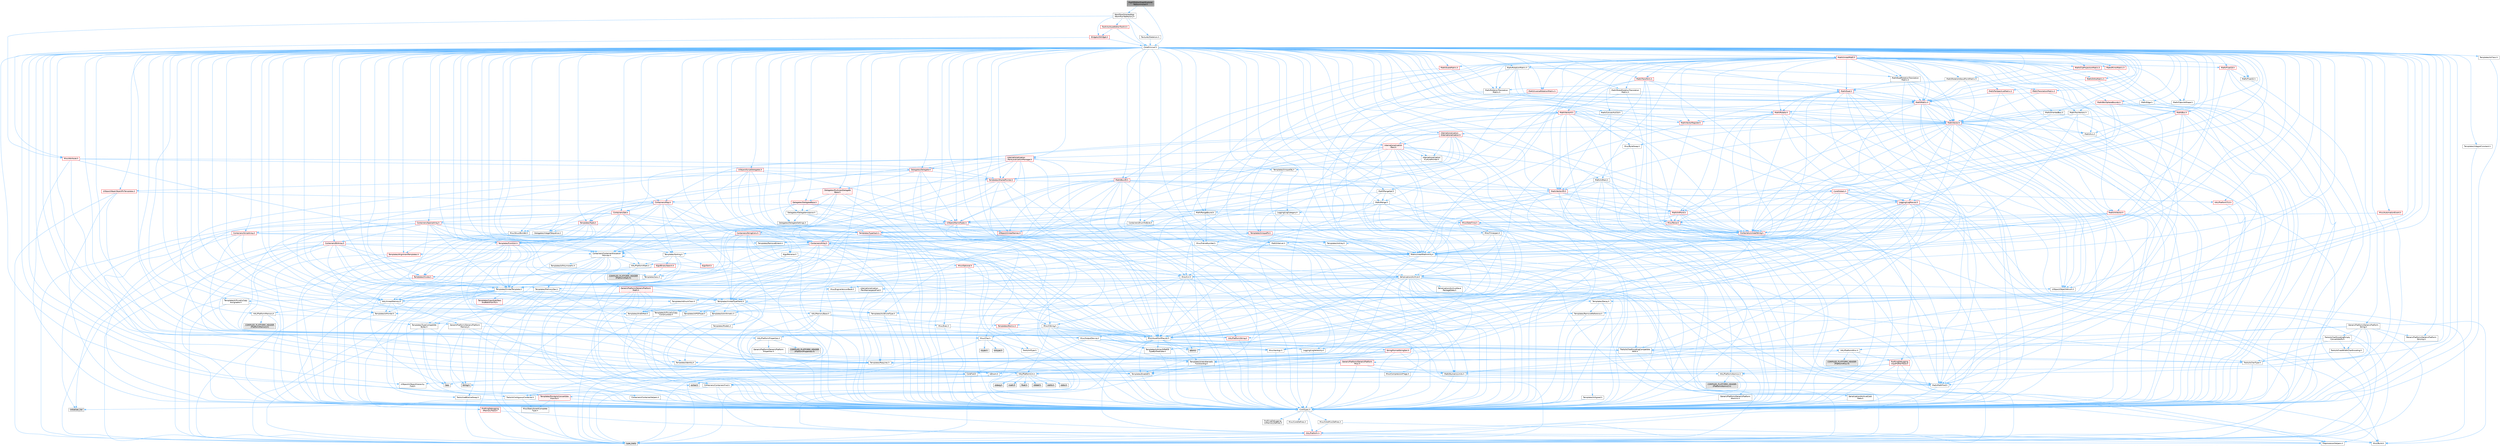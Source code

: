 digraph "RigVMEditorGraphExplorerTabSummoner.h"
{
 // INTERACTIVE_SVG=YES
 // LATEX_PDF_SIZE
  bgcolor="transparent";
  edge [fontname=Helvetica,fontsize=10,labelfontname=Helvetica,labelfontsize=10];
  node [fontname=Helvetica,fontsize=10,shape=box,height=0.2,width=0.4];
  Node1 [id="Node000001",label="RigVMEditorGraphExplorer\lTabSummoner.h",height=0.2,width=0.4,color="gray40", fillcolor="grey60", style="filled", fontcolor="black",tooltip=" "];
  Node1 -> Node2 [id="edge1_Node000001_Node000002",color="steelblue1",style="solid",tooltip=" "];
  Node2 [id="Node000002",label="CoreMinimal.h",height=0.2,width=0.4,color="grey40", fillcolor="white", style="filled",URL="$d7/d67/CoreMinimal_8h.html",tooltip=" "];
  Node2 -> Node3 [id="edge2_Node000002_Node000003",color="steelblue1",style="solid",tooltip=" "];
  Node3 [id="Node000003",label="CoreTypes.h",height=0.2,width=0.4,color="grey40", fillcolor="white", style="filled",URL="$dc/dec/CoreTypes_8h.html",tooltip=" "];
  Node3 -> Node4 [id="edge3_Node000003_Node000004",color="steelblue1",style="solid",tooltip=" "];
  Node4 [id="Node000004",label="HAL/Platform.h",height=0.2,width=0.4,color="red", fillcolor="#FFF0F0", style="filled",URL="$d9/dd0/Platform_8h.html",tooltip=" "];
  Node4 -> Node5 [id="edge4_Node000004_Node000005",color="steelblue1",style="solid",tooltip=" "];
  Node5 [id="Node000005",label="Misc/Build.h",height=0.2,width=0.4,color="grey40", fillcolor="white", style="filled",URL="$d3/dbb/Build_8h.html",tooltip=" "];
  Node4 -> Node7 [id="edge5_Node000004_Node000007",color="steelblue1",style="solid",tooltip=" "];
  Node7 [id="Node000007",label="type_traits",height=0.2,width=0.4,color="grey60", fillcolor="#E0E0E0", style="filled",tooltip=" "];
  Node4 -> Node8 [id="edge6_Node000004_Node000008",color="steelblue1",style="solid",tooltip=" "];
  Node8 [id="Node000008",label="PreprocessorHelpers.h",height=0.2,width=0.4,color="grey40", fillcolor="white", style="filled",URL="$db/ddb/PreprocessorHelpers_8h.html",tooltip=" "];
  Node3 -> Node14 [id="edge7_Node000003_Node000014",color="steelblue1",style="solid",tooltip=" "];
  Node14 [id="Node000014",label="ProfilingDebugging\l/UMemoryDefines.h",height=0.2,width=0.4,color="grey40", fillcolor="white", style="filled",URL="$d2/da2/UMemoryDefines_8h.html",tooltip=" "];
  Node3 -> Node15 [id="edge8_Node000003_Node000015",color="steelblue1",style="solid",tooltip=" "];
  Node15 [id="Node000015",label="Misc/CoreMiscDefines.h",height=0.2,width=0.4,color="grey40", fillcolor="white", style="filled",URL="$da/d38/CoreMiscDefines_8h.html",tooltip=" "];
  Node15 -> Node4 [id="edge9_Node000015_Node000004",color="steelblue1",style="solid",tooltip=" "];
  Node15 -> Node8 [id="edge10_Node000015_Node000008",color="steelblue1",style="solid",tooltip=" "];
  Node3 -> Node16 [id="edge11_Node000003_Node000016",color="steelblue1",style="solid",tooltip=" "];
  Node16 [id="Node000016",label="Misc/CoreDefines.h",height=0.2,width=0.4,color="grey40", fillcolor="white", style="filled",URL="$d3/dd2/CoreDefines_8h.html",tooltip=" "];
  Node2 -> Node17 [id="edge12_Node000002_Node000017",color="steelblue1",style="solid",tooltip=" "];
  Node17 [id="Node000017",label="CoreFwd.h",height=0.2,width=0.4,color="grey40", fillcolor="white", style="filled",URL="$d1/d1e/CoreFwd_8h.html",tooltip=" "];
  Node17 -> Node3 [id="edge13_Node000017_Node000003",color="steelblue1",style="solid",tooltip=" "];
  Node17 -> Node18 [id="edge14_Node000017_Node000018",color="steelblue1",style="solid",tooltip=" "];
  Node18 [id="Node000018",label="Containers/ContainersFwd.h",height=0.2,width=0.4,color="grey40", fillcolor="white", style="filled",URL="$d4/d0a/ContainersFwd_8h.html",tooltip=" "];
  Node18 -> Node4 [id="edge15_Node000018_Node000004",color="steelblue1",style="solid",tooltip=" "];
  Node18 -> Node3 [id="edge16_Node000018_Node000003",color="steelblue1",style="solid",tooltip=" "];
  Node18 -> Node19 [id="edge17_Node000018_Node000019",color="steelblue1",style="solid",tooltip=" "];
  Node19 [id="Node000019",label="Traits/IsContiguousContainer.h",height=0.2,width=0.4,color="grey40", fillcolor="white", style="filled",URL="$d5/d3c/IsContiguousContainer_8h.html",tooltip=" "];
  Node19 -> Node3 [id="edge18_Node000019_Node000003",color="steelblue1",style="solid",tooltip=" "];
  Node19 -> Node20 [id="edge19_Node000019_Node000020",color="steelblue1",style="solid",tooltip=" "];
  Node20 [id="Node000020",label="Misc/StaticAssertComplete\lType.h",height=0.2,width=0.4,color="grey40", fillcolor="white", style="filled",URL="$d5/d4e/StaticAssertCompleteType_8h.html",tooltip=" "];
  Node19 -> Node21 [id="edge20_Node000019_Node000021",color="steelblue1",style="solid",tooltip=" "];
  Node21 [id="Node000021",label="initializer_list",height=0.2,width=0.4,color="grey60", fillcolor="#E0E0E0", style="filled",tooltip=" "];
  Node17 -> Node22 [id="edge21_Node000017_Node000022",color="steelblue1",style="solid",tooltip=" "];
  Node22 [id="Node000022",label="Math/MathFwd.h",height=0.2,width=0.4,color="grey40", fillcolor="white", style="filled",URL="$d2/d10/MathFwd_8h.html",tooltip=" "];
  Node22 -> Node4 [id="edge22_Node000022_Node000004",color="steelblue1",style="solid",tooltip=" "];
  Node17 -> Node23 [id="edge23_Node000017_Node000023",color="steelblue1",style="solid",tooltip=" "];
  Node23 [id="Node000023",label="UObject/UObjectHierarchy\lFwd.h",height=0.2,width=0.4,color="grey40", fillcolor="white", style="filled",URL="$d3/d13/UObjectHierarchyFwd_8h.html",tooltip=" "];
  Node2 -> Node23 [id="edge24_Node000002_Node000023",color="steelblue1",style="solid",tooltip=" "];
  Node2 -> Node18 [id="edge25_Node000002_Node000018",color="steelblue1",style="solid",tooltip=" "];
  Node2 -> Node24 [id="edge26_Node000002_Node000024",color="steelblue1",style="solid",tooltip=" "];
  Node24 [id="Node000024",label="Misc/VarArgs.h",height=0.2,width=0.4,color="grey40", fillcolor="white", style="filled",URL="$d5/d6f/VarArgs_8h.html",tooltip=" "];
  Node24 -> Node3 [id="edge27_Node000024_Node000003",color="steelblue1",style="solid",tooltip=" "];
  Node2 -> Node25 [id="edge28_Node000002_Node000025",color="steelblue1",style="solid",tooltip=" "];
  Node25 [id="Node000025",label="Logging/LogVerbosity.h",height=0.2,width=0.4,color="grey40", fillcolor="white", style="filled",URL="$d2/d8f/LogVerbosity_8h.html",tooltip=" "];
  Node25 -> Node3 [id="edge29_Node000025_Node000003",color="steelblue1",style="solid",tooltip=" "];
  Node2 -> Node26 [id="edge30_Node000002_Node000026",color="steelblue1",style="solid",tooltip=" "];
  Node26 [id="Node000026",label="Misc/OutputDevice.h",height=0.2,width=0.4,color="grey40", fillcolor="white", style="filled",URL="$d7/d32/OutputDevice_8h.html",tooltip=" "];
  Node26 -> Node17 [id="edge31_Node000026_Node000017",color="steelblue1",style="solid",tooltip=" "];
  Node26 -> Node3 [id="edge32_Node000026_Node000003",color="steelblue1",style="solid",tooltip=" "];
  Node26 -> Node25 [id="edge33_Node000026_Node000025",color="steelblue1",style="solid",tooltip=" "];
  Node26 -> Node24 [id="edge34_Node000026_Node000024",color="steelblue1",style="solid",tooltip=" "];
  Node26 -> Node27 [id="edge35_Node000026_Node000027",color="steelblue1",style="solid",tooltip=" "];
  Node27 [id="Node000027",label="Templates/IsArrayOrRefOf\lTypeByPredicate.h",height=0.2,width=0.4,color="grey40", fillcolor="white", style="filled",URL="$d6/da1/IsArrayOrRefOfTypeByPredicate_8h.html",tooltip=" "];
  Node27 -> Node3 [id="edge36_Node000027_Node000003",color="steelblue1",style="solid",tooltip=" "];
  Node26 -> Node28 [id="edge37_Node000026_Node000028",color="steelblue1",style="solid",tooltip=" "];
  Node28 [id="Node000028",label="Templates/IsValidVariadic\lFunctionArg.h",height=0.2,width=0.4,color="grey40", fillcolor="white", style="filled",URL="$d0/dc8/IsValidVariadicFunctionArg_8h.html",tooltip=" "];
  Node28 -> Node3 [id="edge38_Node000028_Node000003",color="steelblue1",style="solid",tooltip=" "];
  Node28 -> Node29 [id="edge39_Node000028_Node000029",color="steelblue1",style="solid",tooltip=" "];
  Node29 [id="Node000029",label="IsEnum.h",height=0.2,width=0.4,color="grey40", fillcolor="white", style="filled",URL="$d4/de5/IsEnum_8h.html",tooltip=" "];
  Node28 -> Node7 [id="edge40_Node000028_Node000007",color="steelblue1",style="solid",tooltip=" "];
  Node26 -> Node30 [id="edge41_Node000026_Node000030",color="steelblue1",style="solid",tooltip=" "];
  Node30 [id="Node000030",label="Traits/IsCharEncodingCompatible\lWith.h",height=0.2,width=0.4,color="grey40", fillcolor="white", style="filled",URL="$df/dd1/IsCharEncodingCompatibleWith_8h.html",tooltip=" "];
  Node30 -> Node7 [id="edge42_Node000030_Node000007",color="steelblue1",style="solid",tooltip=" "];
  Node30 -> Node31 [id="edge43_Node000030_Node000031",color="steelblue1",style="solid",tooltip=" "];
  Node31 [id="Node000031",label="Traits/IsCharType.h",height=0.2,width=0.4,color="grey40", fillcolor="white", style="filled",URL="$db/d51/IsCharType_8h.html",tooltip=" "];
  Node31 -> Node3 [id="edge44_Node000031_Node000003",color="steelblue1",style="solid",tooltip=" "];
  Node2 -> Node32 [id="edge45_Node000002_Node000032",color="steelblue1",style="solid",tooltip=" "];
  Node32 [id="Node000032",label="HAL/PlatformCrt.h",height=0.2,width=0.4,color="grey40", fillcolor="white", style="filled",URL="$d8/d75/PlatformCrt_8h.html",tooltip=" "];
  Node32 -> Node33 [id="edge46_Node000032_Node000033",color="steelblue1",style="solid",tooltip=" "];
  Node33 [id="Node000033",label="new",height=0.2,width=0.4,color="grey60", fillcolor="#E0E0E0", style="filled",tooltip=" "];
  Node32 -> Node34 [id="edge47_Node000032_Node000034",color="steelblue1",style="solid",tooltip=" "];
  Node34 [id="Node000034",label="wchar.h",height=0.2,width=0.4,color="grey60", fillcolor="#E0E0E0", style="filled",tooltip=" "];
  Node32 -> Node35 [id="edge48_Node000032_Node000035",color="steelblue1",style="solid",tooltip=" "];
  Node35 [id="Node000035",label="stddef.h",height=0.2,width=0.4,color="grey60", fillcolor="#E0E0E0", style="filled",tooltip=" "];
  Node32 -> Node36 [id="edge49_Node000032_Node000036",color="steelblue1",style="solid",tooltip=" "];
  Node36 [id="Node000036",label="stdlib.h",height=0.2,width=0.4,color="grey60", fillcolor="#E0E0E0", style="filled",tooltip=" "];
  Node32 -> Node37 [id="edge50_Node000032_Node000037",color="steelblue1",style="solid",tooltip=" "];
  Node37 [id="Node000037",label="stdio.h",height=0.2,width=0.4,color="grey60", fillcolor="#E0E0E0", style="filled",tooltip=" "];
  Node32 -> Node38 [id="edge51_Node000032_Node000038",color="steelblue1",style="solid",tooltip=" "];
  Node38 [id="Node000038",label="stdarg.h",height=0.2,width=0.4,color="grey60", fillcolor="#E0E0E0", style="filled",tooltip=" "];
  Node32 -> Node39 [id="edge52_Node000032_Node000039",color="steelblue1",style="solid",tooltip=" "];
  Node39 [id="Node000039",label="math.h",height=0.2,width=0.4,color="grey60", fillcolor="#E0E0E0", style="filled",tooltip=" "];
  Node32 -> Node40 [id="edge53_Node000032_Node000040",color="steelblue1",style="solid",tooltip=" "];
  Node40 [id="Node000040",label="float.h",height=0.2,width=0.4,color="grey60", fillcolor="#E0E0E0", style="filled",tooltip=" "];
  Node32 -> Node41 [id="edge54_Node000032_Node000041",color="steelblue1",style="solid",tooltip=" "];
  Node41 [id="Node000041",label="string.h",height=0.2,width=0.4,color="grey60", fillcolor="#E0E0E0", style="filled",tooltip=" "];
  Node2 -> Node42 [id="edge55_Node000002_Node000042",color="steelblue1",style="solid",tooltip=" "];
  Node42 [id="Node000042",label="HAL/PlatformMisc.h",height=0.2,width=0.4,color="grey40", fillcolor="white", style="filled",URL="$d0/df5/PlatformMisc_8h.html",tooltip=" "];
  Node42 -> Node3 [id="edge56_Node000042_Node000003",color="steelblue1",style="solid",tooltip=" "];
  Node42 -> Node43 [id="edge57_Node000042_Node000043",color="steelblue1",style="solid",tooltip=" "];
  Node43 [id="Node000043",label="GenericPlatform/GenericPlatform\lMisc.h",height=0.2,width=0.4,color="red", fillcolor="#FFF0F0", style="filled",URL="$db/d9a/GenericPlatformMisc_8h.html",tooltip=" "];
  Node43 -> Node17 [id="edge58_Node000043_Node000017",color="steelblue1",style="solid",tooltip=" "];
  Node43 -> Node3 [id="edge59_Node000043_Node000003",color="steelblue1",style="solid",tooltip=" "];
  Node43 -> Node32 [id="edge60_Node000043_Node000032",color="steelblue1",style="solid",tooltip=" "];
  Node43 -> Node47 [id="edge61_Node000043_Node000047",color="steelblue1",style="solid",tooltip=" "];
  Node47 [id="Node000047",label="Math/NumericLimits.h",height=0.2,width=0.4,color="grey40", fillcolor="white", style="filled",URL="$df/d1b/NumericLimits_8h.html",tooltip=" "];
  Node47 -> Node3 [id="edge62_Node000047_Node000003",color="steelblue1",style="solid",tooltip=" "];
  Node43 -> Node48 [id="edge63_Node000043_Node000048",color="steelblue1",style="solid",tooltip=" "];
  Node48 [id="Node000048",label="Misc/CompressionFlags.h",height=0.2,width=0.4,color="grey40", fillcolor="white", style="filled",URL="$d9/d76/CompressionFlags_8h.html",tooltip=" "];
  Node42 -> Node52 [id="edge64_Node000042_Node000052",color="steelblue1",style="solid",tooltip=" "];
  Node52 [id="Node000052",label="COMPILED_PLATFORM_HEADER\l(PlatformMisc.h)",height=0.2,width=0.4,color="grey60", fillcolor="#E0E0E0", style="filled",tooltip=" "];
  Node42 -> Node53 [id="edge65_Node000042_Node000053",color="steelblue1",style="solid",tooltip=" "];
  Node53 [id="Node000053",label="ProfilingDebugging\l/CpuProfilerTrace.h",height=0.2,width=0.4,color="red", fillcolor="#FFF0F0", style="filled",URL="$da/dcb/CpuProfilerTrace_8h.html",tooltip=" "];
  Node53 -> Node3 [id="edge66_Node000053_Node000003",color="steelblue1",style="solid",tooltip=" "];
  Node53 -> Node18 [id="edge67_Node000053_Node000018",color="steelblue1",style="solid",tooltip=" "];
  Node53 -> Node54 [id="edge68_Node000053_Node000054",color="steelblue1",style="solid",tooltip=" "];
  Node54 [id="Node000054",label="HAL/PlatformAtomics.h",height=0.2,width=0.4,color="grey40", fillcolor="white", style="filled",URL="$d3/d36/PlatformAtomics_8h.html",tooltip=" "];
  Node54 -> Node3 [id="edge69_Node000054_Node000003",color="steelblue1",style="solid",tooltip=" "];
  Node54 -> Node55 [id="edge70_Node000054_Node000055",color="steelblue1",style="solid",tooltip=" "];
  Node55 [id="Node000055",label="GenericPlatform/GenericPlatform\lAtomics.h",height=0.2,width=0.4,color="grey40", fillcolor="white", style="filled",URL="$da/d72/GenericPlatformAtomics_8h.html",tooltip=" "];
  Node55 -> Node3 [id="edge71_Node000055_Node000003",color="steelblue1",style="solid",tooltip=" "];
  Node54 -> Node56 [id="edge72_Node000054_Node000056",color="steelblue1",style="solid",tooltip=" "];
  Node56 [id="Node000056",label="COMPILED_PLATFORM_HEADER\l(PlatformAtomics.h)",height=0.2,width=0.4,color="grey60", fillcolor="#E0E0E0", style="filled",tooltip=" "];
  Node53 -> Node8 [id="edge73_Node000053_Node000008",color="steelblue1",style="solid",tooltip=" "];
  Node53 -> Node5 [id="edge74_Node000053_Node000005",color="steelblue1",style="solid",tooltip=" "];
  Node2 -> Node61 [id="edge75_Node000002_Node000061",color="steelblue1",style="solid",tooltip=" "];
  Node61 [id="Node000061",label="Misc/AssertionMacros.h",height=0.2,width=0.4,color="grey40", fillcolor="white", style="filled",URL="$d0/dfa/AssertionMacros_8h.html",tooltip=" "];
  Node61 -> Node3 [id="edge76_Node000061_Node000003",color="steelblue1",style="solid",tooltip=" "];
  Node61 -> Node4 [id="edge77_Node000061_Node000004",color="steelblue1",style="solid",tooltip=" "];
  Node61 -> Node42 [id="edge78_Node000061_Node000042",color="steelblue1",style="solid",tooltip=" "];
  Node61 -> Node8 [id="edge79_Node000061_Node000008",color="steelblue1",style="solid",tooltip=" "];
  Node61 -> Node62 [id="edge80_Node000061_Node000062",color="steelblue1",style="solid",tooltip=" "];
  Node62 [id="Node000062",label="Templates/EnableIf.h",height=0.2,width=0.4,color="grey40", fillcolor="white", style="filled",URL="$d7/d60/EnableIf_8h.html",tooltip=" "];
  Node62 -> Node3 [id="edge81_Node000062_Node000003",color="steelblue1",style="solid",tooltip=" "];
  Node61 -> Node27 [id="edge82_Node000061_Node000027",color="steelblue1",style="solid",tooltip=" "];
  Node61 -> Node28 [id="edge83_Node000061_Node000028",color="steelblue1",style="solid",tooltip=" "];
  Node61 -> Node30 [id="edge84_Node000061_Node000030",color="steelblue1",style="solid",tooltip=" "];
  Node61 -> Node24 [id="edge85_Node000061_Node000024",color="steelblue1",style="solid",tooltip=" "];
  Node61 -> Node63 [id="edge86_Node000061_Node000063",color="steelblue1",style="solid",tooltip=" "];
  Node63 [id="Node000063",label="String/FormatStringSan.h",height=0.2,width=0.4,color="red", fillcolor="#FFF0F0", style="filled",URL="$d3/d8b/FormatStringSan_8h.html",tooltip=" "];
  Node63 -> Node7 [id="edge87_Node000063_Node000007",color="steelblue1",style="solid",tooltip=" "];
  Node63 -> Node3 [id="edge88_Node000063_Node000003",color="steelblue1",style="solid",tooltip=" "];
  Node63 -> Node64 [id="edge89_Node000063_Node000064",color="steelblue1",style="solid",tooltip=" "];
  Node64 [id="Node000064",label="Templates/Requires.h",height=0.2,width=0.4,color="grey40", fillcolor="white", style="filled",URL="$dc/d96/Requires_8h.html",tooltip=" "];
  Node64 -> Node62 [id="edge90_Node000064_Node000062",color="steelblue1",style="solid",tooltip=" "];
  Node64 -> Node7 [id="edge91_Node000064_Node000007",color="steelblue1",style="solid",tooltip=" "];
  Node63 -> Node65 [id="edge92_Node000063_Node000065",color="steelblue1",style="solid",tooltip=" "];
  Node65 [id="Node000065",label="Templates/Identity.h",height=0.2,width=0.4,color="grey40", fillcolor="white", style="filled",URL="$d0/dd5/Identity_8h.html",tooltip=" "];
  Node63 -> Node28 [id="edge93_Node000063_Node000028",color="steelblue1",style="solid",tooltip=" "];
  Node63 -> Node31 [id="edge94_Node000063_Node000031",color="steelblue1",style="solid",tooltip=" "];
  Node63 -> Node18 [id="edge95_Node000063_Node000018",color="steelblue1",style="solid",tooltip=" "];
  Node61 -> Node69 [id="edge96_Node000061_Node000069",color="steelblue1",style="solid",tooltip=" "];
  Node69 [id="Node000069",label="atomic",height=0.2,width=0.4,color="grey60", fillcolor="#E0E0E0", style="filled",tooltip=" "];
  Node2 -> Node70 [id="edge97_Node000002_Node000070",color="steelblue1",style="solid",tooltip=" "];
  Node70 [id="Node000070",label="Templates/IsPointer.h",height=0.2,width=0.4,color="grey40", fillcolor="white", style="filled",URL="$d7/d05/IsPointer_8h.html",tooltip=" "];
  Node70 -> Node3 [id="edge98_Node000070_Node000003",color="steelblue1",style="solid",tooltip=" "];
  Node2 -> Node71 [id="edge99_Node000002_Node000071",color="steelblue1",style="solid",tooltip=" "];
  Node71 [id="Node000071",label="HAL/PlatformMemory.h",height=0.2,width=0.4,color="grey40", fillcolor="white", style="filled",URL="$de/d68/PlatformMemory_8h.html",tooltip=" "];
  Node71 -> Node3 [id="edge100_Node000071_Node000003",color="steelblue1",style="solid",tooltip=" "];
  Node71 -> Node72 [id="edge101_Node000071_Node000072",color="steelblue1",style="solid",tooltip=" "];
  Node72 [id="Node000072",label="GenericPlatform/GenericPlatform\lMemory.h",height=0.2,width=0.4,color="grey40", fillcolor="white", style="filled",URL="$dd/d22/GenericPlatformMemory_8h.html",tooltip=" "];
  Node72 -> Node17 [id="edge102_Node000072_Node000017",color="steelblue1",style="solid",tooltip=" "];
  Node72 -> Node3 [id="edge103_Node000072_Node000003",color="steelblue1",style="solid",tooltip=" "];
  Node72 -> Node73 [id="edge104_Node000072_Node000073",color="steelblue1",style="solid",tooltip=" "];
  Node73 [id="Node000073",label="HAL/PlatformString.h",height=0.2,width=0.4,color="red", fillcolor="#FFF0F0", style="filled",URL="$db/db5/PlatformString_8h.html",tooltip=" "];
  Node73 -> Node3 [id="edge105_Node000073_Node000003",color="steelblue1",style="solid",tooltip=" "];
  Node72 -> Node41 [id="edge106_Node000072_Node000041",color="steelblue1",style="solid",tooltip=" "];
  Node72 -> Node34 [id="edge107_Node000072_Node000034",color="steelblue1",style="solid",tooltip=" "];
  Node71 -> Node75 [id="edge108_Node000071_Node000075",color="steelblue1",style="solid",tooltip=" "];
  Node75 [id="Node000075",label="COMPILED_PLATFORM_HEADER\l(PlatformMemory.h)",height=0.2,width=0.4,color="grey60", fillcolor="#E0E0E0", style="filled",tooltip=" "];
  Node2 -> Node54 [id="edge109_Node000002_Node000054",color="steelblue1",style="solid",tooltip=" "];
  Node2 -> Node76 [id="edge110_Node000002_Node000076",color="steelblue1",style="solid",tooltip=" "];
  Node76 [id="Node000076",label="Misc/Exec.h",height=0.2,width=0.4,color="grey40", fillcolor="white", style="filled",URL="$de/ddb/Exec_8h.html",tooltip=" "];
  Node76 -> Node3 [id="edge111_Node000076_Node000003",color="steelblue1",style="solid",tooltip=" "];
  Node76 -> Node61 [id="edge112_Node000076_Node000061",color="steelblue1",style="solid",tooltip=" "];
  Node2 -> Node77 [id="edge113_Node000002_Node000077",color="steelblue1",style="solid",tooltip=" "];
  Node77 [id="Node000077",label="HAL/MemoryBase.h",height=0.2,width=0.4,color="grey40", fillcolor="white", style="filled",URL="$d6/d9f/MemoryBase_8h.html",tooltip=" "];
  Node77 -> Node3 [id="edge114_Node000077_Node000003",color="steelblue1",style="solid",tooltip=" "];
  Node77 -> Node54 [id="edge115_Node000077_Node000054",color="steelblue1",style="solid",tooltip=" "];
  Node77 -> Node32 [id="edge116_Node000077_Node000032",color="steelblue1",style="solid",tooltip=" "];
  Node77 -> Node76 [id="edge117_Node000077_Node000076",color="steelblue1",style="solid",tooltip=" "];
  Node77 -> Node26 [id="edge118_Node000077_Node000026",color="steelblue1",style="solid",tooltip=" "];
  Node77 -> Node78 [id="edge119_Node000077_Node000078",color="steelblue1",style="solid",tooltip=" "];
  Node78 [id="Node000078",label="Templates/Atomic.h",height=0.2,width=0.4,color="red", fillcolor="#FFF0F0", style="filled",URL="$d3/d91/Atomic_8h.html",tooltip=" "];
  Node78 -> Node86 [id="edge120_Node000078_Node000086",color="steelblue1",style="solid",tooltip=" "];
  Node86 [id="Node000086",label="Traits/IntType.h",height=0.2,width=0.4,color="grey40", fillcolor="white", style="filled",URL="$d7/deb/IntType_8h.html",tooltip=" "];
  Node86 -> Node4 [id="edge121_Node000086_Node000004",color="steelblue1",style="solid",tooltip=" "];
  Node78 -> Node69 [id="edge122_Node000078_Node000069",color="steelblue1",style="solid",tooltip=" "];
  Node2 -> Node87 [id="edge123_Node000002_Node000087",color="steelblue1",style="solid",tooltip=" "];
  Node87 [id="Node000087",label="HAL/UnrealMemory.h",height=0.2,width=0.4,color="grey40", fillcolor="white", style="filled",URL="$d9/d96/UnrealMemory_8h.html",tooltip=" "];
  Node87 -> Node3 [id="edge124_Node000087_Node000003",color="steelblue1",style="solid",tooltip=" "];
  Node87 -> Node72 [id="edge125_Node000087_Node000072",color="steelblue1",style="solid",tooltip=" "];
  Node87 -> Node77 [id="edge126_Node000087_Node000077",color="steelblue1",style="solid",tooltip=" "];
  Node87 -> Node71 [id="edge127_Node000087_Node000071",color="steelblue1",style="solid",tooltip=" "];
  Node87 -> Node88 [id="edge128_Node000087_Node000088",color="steelblue1",style="solid",tooltip=" "];
  Node88 [id="Node000088",label="ProfilingDebugging\l/MemoryTrace.h",height=0.2,width=0.4,color="red", fillcolor="#FFF0F0", style="filled",URL="$da/dd7/MemoryTrace_8h.html",tooltip=" "];
  Node88 -> Node4 [id="edge129_Node000088_Node000004",color="steelblue1",style="solid",tooltip=" "];
  Node87 -> Node70 [id="edge130_Node000087_Node000070",color="steelblue1",style="solid",tooltip=" "];
  Node2 -> Node89 [id="edge131_Node000002_Node000089",color="steelblue1",style="solid",tooltip=" "];
  Node89 [id="Node000089",label="Templates/IsArithmetic.h",height=0.2,width=0.4,color="grey40", fillcolor="white", style="filled",URL="$d2/d5d/IsArithmetic_8h.html",tooltip=" "];
  Node89 -> Node3 [id="edge132_Node000089_Node000003",color="steelblue1",style="solid",tooltip=" "];
  Node2 -> Node83 [id="edge133_Node000002_Node000083",color="steelblue1",style="solid",tooltip=" "];
  Node83 [id="Node000083",label="Templates/AndOrNot.h",height=0.2,width=0.4,color="grey40", fillcolor="white", style="filled",URL="$db/d0a/AndOrNot_8h.html",tooltip=" "];
  Node83 -> Node3 [id="edge134_Node000083_Node000003",color="steelblue1",style="solid",tooltip=" "];
  Node2 -> Node90 [id="edge135_Node000002_Node000090",color="steelblue1",style="solid",tooltip=" "];
  Node90 [id="Node000090",label="Templates/IsPODType.h",height=0.2,width=0.4,color="grey40", fillcolor="white", style="filled",URL="$d7/db1/IsPODType_8h.html",tooltip=" "];
  Node90 -> Node3 [id="edge136_Node000090_Node000003",color="steelblue1",style="solid",tooltip=" "];
  Node2 -> Node91 [id="edge137_Node000002_Node000091",color="steelblue1",style="solid",tooltip=" "];
  Node91 [id="Node000091",label="Templates/IsUECoreType.h",height=0.2,width=0.4,color="grey40", fillcolor="white", style="filled",URL="$d1/db8/IsUECoreType_8h.html",tooltip=" "];
  Node91 -> Node3 [id="edge138_Node000091_Node000003",color="steelblue1",style="solid",tooltip=" "];
  Node91 -> Node7 [id="edge139_Node000091_Node000007",color="steelblue1",style="solid",tooltip=" "];
  Node2 -> Node84 [id="edge140_Node000002_Node000084",color="steelblue1",style="solid",tooltip=" "];
  Node84 [id="Node000084",label="Templates/IsTriviallyCopy\lConstructible.h",height=0.2,width=0.4,color="grey40", fillcolor="white", style="filled",URL="$d3/d78/IsTriviallyCopyConstructible_8h.html",tooltip=" "];
  Node84 -> Node3 [id="edge141_Node000084_Node000003",color="steelblue1",style="solid",tooltip=" "];
  Node84 -> Node7 [id="edge142_Node000084_Node000007",color="steelblue1",style="solid",tooltip=" "];
  Node2 -> Node92 [id="edge143_Node000002_Node000092",color="steelblue1",style="solid",tooltip=" "];
  Node92 [id="Node000092",label="Templates/UnrealTypeTraits.h",height=0.2,width=0.4,color="grey40", fillcolor="white", style="filled",URL="$d2/d2d/UnrealTypeTraits_8h.html",tooltip=" "];
  Node92 -> Node3 [id="edge144_Node000092_Node000003",color="steelblue1",style="solid",tooltip=" "];
  Node92 -> Node70 [id="edge145_Node000092_Node000070",color="steelblue1",style="solid",tooltip=" "];
  Node92 -> Node61 [id="edge146_Node000092_Node000061",color="steelblue1",style="solid",tooltip=" "];
  Node92 -> Node83 [id="edge147_Node000092_Node000083",color="steelblue1",style="solid",tooltip=" "];
  Node92 -> Node62 [id="edge148_Node000092_Node000062",color="steelblue1",style="solid",tooltip=" "];
  Node92 -> Node89 [id="edge149_Node000092_Node000089",color="steelblue1",style="solid",tooltip=" "];
  Node92 -> Node29 [id="edge150_Node000092_Node000029",color="steelblue1",style="solid",tooltip=" "];
  Node92 -> Node93 [id="edge151_Node000092_Node000093",color="steelblue1",style="solid",tooltip=" "];
  Node93 [id="Node000093",label="Templates/Models.h",height=0.2,width=0.4,color="grey40", fillcolor="white", style="filled",URL="$d3/d0c/Models_8h.html",tooltip=" "];
  Node93 -> Node65 [id="edge152_Node000093_Node000065",color="steelblue1",style="solid",tooltip=" "];
  Node92 -> Node90 [id="edge153_Node000092_Node000090",color="steelblue1",style="solid",tooltip=" "];
  Node92 -> Node91 [id="edge154_Node000092_Node000091",color="steelblue1",style="solid",tooltip=" "];
  Node92 -> Node84 [id="edge155_Node000092_Node000084",color="steelblue1",style="solid",tooltip=" "];
  Node2 -> Node62 [id="edge156_Node000002_Node000062",color="steelblue1",style="solid",tooltip=" "];
  Node2 -> Node94 [id="edge157_Node000002_Node000094",color="steelblue1",style="solid",tooltip=" "];
  Node94 [id="Node000094",label="Templates/RemoveReference.h",height=0.2,width=0.4,color="grey40", fillcolor="white", style="filled",URL="$da/dbe/RemoveReference_8h.html",tooltip=" "];
  Node94 -> Node3 [id="edge158_Node000094_Node000003",color="steelblue1",style="solid",tooltip=" "];
  Node2 -> Node95 [id="edge159_Node000002_Node000095",color="steelblue1",style="solid",tooltip=" "];
  Node95 [id="Node000095",label="Templates/IntegralConstant.h",height=0.2,width=0.4,color="grey40", fillcolor="white", style="filled",URL="$db/d1b/IntegralConstant_8h.html",tooltip=" "];
  Node95 -> Node3 [id="edge160_Node000095_Node000003",color="steelblue1",style="solid",tooltip=" "];
  Node2 -> Node96 [id="edge161_Node000002_Node000096",color="steelblue1",style="solid",tooltip=" "];
  Node96 [id="Node000096",label="Templates/IsClass.h",height=0.2,width=0.4,color="grey40", fillcolor="white", style="filled",URL="$db/dcb/IsClass_8h.html",tooltip=" "];
  Node96 -> Node3 [id="edge162_Node000096_Node000003",color="steelblue1",style="solid",tooltip=" "];
  Node2 -> Node97 [id="edge163_Node000002_Node000097",color="steelblue1",style="solid",tooltip=" "];
  Node97 [id="Node000097",label="Templates/TypeCompatible\lBytes.h",height=0.2,width=0.4,color="grey40", fillcolor="white", style="filled",URL="$df/d0a/TypeCompatibleBytes_8h.html",tooltip=" "];
  Node97 -> Node3 [id="edge164_Node000097_Node000003",color="steelblue1",style="solid",tooltip=" "];
  Node97 -> Node41 [id="edge165_Node000097_Node000041",color="steelblue1",style="solid",tooltip=" "];
  Node97 -> Node33 [id="edge166_Node000097_Node000033",color="steelblue1",style="solid",tooltip=" "];
  Node97 -> Node7 [id="edge167_Node000097_Node000007",color="steelblue1",style="solid",tooltip=" "];
  Node2 -> Node19 [id="edge168_Node000002_Node000019",color="steelblue1",style="solid",tooltip=" "];
  Node2 -> Node98 [id="edge169_Node000002_Node000098",color="steelblue1",style="solid",tooltip=" "];
  Node98 [id="Node000098",label="Templates/UnrealTemplate.h",height=0.2,width=0.4,color="grey40", fillcolor="white", style="filled",URL="$d4/d24/UnrealTemplate_8h.html",tooltip=" "];
  Node98 -> Node3 [id="edge170_Node000098_Node000003",color="steelblue1",style="solid",tooltip=" "];
  Node98 -> Node70 [id="edge171_Node000098_Node000070",color="steelblue1",style="solid",tooltip=" "];
  Node98 -> Node87 [id="edge172_Node000098_Node000087",color="steelblue1",style="solid",tooltip=" "];
  Node98 -> Node99 [id="edge173_Node000098_Node000099",color="steelblue1",style="solid",tooltip=" "];
  Node99 [id="Node000099",label="Templates/CopyQualifiers\lAndRefsFromTo.h",height=0.2,width=0.4,color="red", fillcolor="#FFF0F0", style="filled",URL="$d3/db3/CopyQualifiersAndRefsFromTo_8h.html",tooltip=" "];
  Node98 -> Node92 [id="edge174_Node000098_Node000092",color="steelblue1",style="solid",tooltip=" "];
  Node98 -> Node94 [id="edge175_Node000098_Node000094",color="steelblue1",style="solid",tooltip=" "];
  Node98 -> Node64 [id="edge176_Node000098_Node000064",color="steelblue1",style="solid",tooltip=" "];
  Node98 -> Node97 [id="edge177_Node000098_Node000097",color="steelblue1",style="solid",tooltip=" "];
  Node98 -> Node65 [id="edge178_Node000098_Node000065",color="steelblue1",style="solid",tooltip=" "];
  Node98 -> Node19 [id="edge179_Node000098_Node000019",color="steelblue1",style="solid",tooltip=" "];
  Node98 -> Node101 [id="edge180_Node000098_Node000101",color="steelblue1",style="solid",tooltip=" "];
  Node101 [id="Node000101",label="Traits/UseBitwiseSwap.h",height=0.2,width=0.4,color="grey40", fillcolor="white", style="filled",URL="$db/df3/UseBitwiseSwap_8h.html",tooltip=" "];
  Node101 -> Node3 [id="edge181_Node000101_Node000003",color="steelblue1",style="solid",tooltip=" "];
  Node101 -> Node7 [id="edge182_Node000101_Node000007",color="steelblue1",style="solid",tooltip=" "];
  Node98 -> Node7 [id="edge183_Node000098_Node000007",color="steelblue1",style="solid",tooltip=" "];
  Node2 -> Node47 [id="edge184_Node000002_Node000047",color="steelblue1",style="solid",tooltip=" "];
  Node2 -> Node102 [id="edge185_Node000002_Node000102",color="steelblue1",style="solid",tooltip=" "];
  Node102 [id="Node000102",label="HAL/PlatformMath.h",height=0.2,width=0.4,color="grey40", fillcolor="white", style="filled",URL="$dc/d53/PlatformMath_8h.html",tooltip=" "];
  Node102 -> Node3 [id="edge186_Node000102_Node000003",color="steelblue1",style="solid",tooltip=" "];
  Node102 -> Node103 [id="edge187_Node000102_Node000103",color="steelblue1",style="solid",tooltip=" "];
  Node103 [id="Node000103",label="GenericPlatform/GenericPlatform\lMath.h",height=0.2,width=0.4,color="red", fillcolor="#FFF0F0", style="filled",URL="$d5/d79/GenericPlatformMath_8h.html",tooltip=" "];
  Node103 -> Node3 [id="edge188_Node000103_Node000003",color="steelblue1",style="solid",tooltip=" "];
  Node103 -> Node18 [id="edge189_Node000103_Node000018",color="steelblue1",style="solid",tooltip=" "];
  Node103 -> Node32 [id="edge190_Node000103_Node000032",color="steelblue1",style="solid",tooltip=" "];
  Node103 -> Node83 [id="edge191_Node000103_Node000083",color="steelblue1",style="solid",tooltip=" "];
  Node103 -> Node104 [id="edge192_Node000103_Node000104",color="steelblue1",style="solid",tooltip=" "];
  Node104 [id="Node000104",label="Templates/Decay.h",height=0.2,width=0.4,color="grey40", fillcolor="white", style="filled",URL="$dd/d0f/Decay_8h.html",tooltip=" "];
  Node104 -> Node3 [id="edge193_Node000104_Node000003",color="steelblue1",style="solid",tooltip=" "];
  Node104 -> Node94 [id="edge194_Node000104_Node000094",color="steelblue1",style="solid",tooltip=" "];
  Node104 -> Node7 [id="edge195_Node000104_Node000007",color="steelblue1",style="solid",tooltip=" "];
  Node103 -> Node92 [id="edge196_Node000103_Node000092",color="steelblue1",style="solid",tooltip=" "];
  Node103 -> Node64 [id="edge197_Node000103_Node000064",color="steelblue1",style="solid",tooltip=" "];
  Node103 -> Node97 [id="edge198_Node000103_Node000097",color="steelblue1",style="solid",tooltip=" "];
  Node103 -> Node7 [id="edge199_Node000103_Node000007",color="steelblue1",style="solid",tooltip=" "];
  Node102 -> Node109 [id="edge200_Node000102_Node000109",color="steelblue1",style="solid",tooltip=" "];
  Node109 [id="Node000109",label="COMPILED_PLATFORM_HEADER\l(PlatformMath.h)",height=0.2,width=0.4,color="grey60", fillcolor="#E0E0E0", style="filled",tooltip=" "];
  Node2 -> Node85 [id="edge201_Node000002_Node000085",color="steelblue1",style="solid",tooltip=" "];
  Node85 [id="Node000085",label="Templates/IsTriviallyCopy\lAssignable.h",height=0.2,width=0.4,color="grey40", fillcolor="white", style="filled",URL="$d2/df2/IsTriviallyCopyAssignable_8h.html",tooltip=" "];
  Node85 -> Node3 [id="edge202_Node000085_Node000003",color="steelblue1",style="solid",tooltip=" "];
  Node85 -> Node7 [id="edge203_Node000085_Node000007",color="steelblue1",style="solid",tooltip=" "];
  Node2 -> Node110 [id="edge204_Node000002_Node000110",color="steelblue1",style="solid",tooltip=" "];
  Node110 [id="Node000110",label="Templates/MemoryOps.h",height=0.2,width=0.4,color="grey40", fillcolor="white", style="filled",URL="$db/dea/MemoryOps_8h.html",tooltip=" "];
  Node110 -> Node3 [id="edge205_Node000110_Node000003",color="steelblue1",style="solid",tooltip=" "];
  Node110 -> Node87 [id="edge206_Node000110_Node000087",color="steelblue1",style="solid",tooltip=" "];
  Node110 -> Node85 [id="edge207_Node000110_Node000085",color="steelblue1",style="solid",tooltip=" "];
  Node110 -> Node84 [id="edge208_Node000110_Node000084",color="steelblue1",style="solid",tooltip=" "];
  Node110 -> Node64 [id="edge209_Node000110_Node000064",color="steelblue1",style="solid",tooltip=" "];
  Node110 -> Node92 [id="edge210_Node000110_Node000092",color="steelblue1",style="solid",tooltip=" "];
  Node110 -> Node101 [id="edge211_Node000110_Node000101",color="steelblue1",style="solid",tooltip=" "];
  Node110 -> Node33 [id="edge212_Node000110_Node000033",color="steelblue1",style="solid",tooltip=" "];
  Node110 -> Node7 [id="edge213_Node000110_Node000007",color="steelblue1",style="solid",tooltip=" "];
  Node2 -> Node111 [id="edge214_Node000002_Node000111",color="steelblue1",style="solid",tooltip=" "];
  Node111 [id="Node000111",label="Containers/ContainerAllocation\lPolicies.h",height=0.2,width=0.4,color="grey40", fillcolor="white", style="filled",URL="$d7/dff/ContainerAllocationPolicies_8h.html",tooltip=" "];
  Node111 -> Node3 [id="edge215_Node000111_Node000003",color="steelblue1",style="solid",tooltip=" "];
  Node111 -> Node112 [id="edge216_Node000111_Node000112",color="steelblue1",style="solid",tooltip=" "];
  Node112 [id="Node000112",label="Containers/ContainerHelpers.h",height=0.2,width=0.4,color="grey40", fillcolor="white", style="filled",URL="$d7/d33/ContainerHelpers_8h.html",tooltip=" "];
  Node112 -> Node3 [id="edge217_Node000112_Node000003",color="steelblue1",style="solid",tooltip=" "];
  Node111 -> Node111 [id="edge218_Node000111_Node000111",color="steelblue1",style="solid",tooltip=" "];
  Node111 -> Node102 [id="edge219_Node000111_Node000102",color="steelblue1",style="solid",tooltip=" "];
  Node111 -> Node87 [id="edge220_Node000111_Node000087",color="steelblue1",style="solid",tooltip=" "];
  Node111 -> Node47 [id="edge221_Node000111_Node000047",color="steelblue1",style="solid",tooltip=" "];
  Node111 -> Node61 [id="edge222_Node000111_Node000061",color="steelblue1",style="solid",tooltip=" "];
  Node111 -> Node113 [id="edge223_Node000111_Node000113",color="steelblue1",style="solid",tooltip=" "];
  Node113 [id="Node000113",label="Templates/IsPolymorphic.h",height=0.2,width=0.4,color="grey40", fillcolor="white", style="filled",URL="$dc/d20/IsPolymorphic_8h.html",tooltip=" "];
  Node111 -> Node110 [id="edge224_Node000111_Node000110",color="steelblue1",style="solid",tooltip=" "];
  Node111 -> Node97 [id="edge225_Node000111_Node000097",color="steelblue1",style="solid",tooltip=" "];
  Node111 -> Node7 [id="edge226_Node000111_Node000007",color="steelblue1",style="solid",tooltip=" "];
  Node2 -> Node114 [id="edge227_Node000002_Node000114",color="steelblue1",style="solid",tooltip=" "];
  Node114 [id="Node000114",label="Templates/IsEnumClass.h",height=0.2,width=0.4,color="grey40", fillcolor="white", style="filled",URL="$d7/d15/IsEnumClass_8h.html",tooltip=" "];
  Node114 -> Node3 [id="edge228_Node000114_Node000003",color="steelblue1",style="solid",tooltip=" "];
  Node114 -> Node83 [id="edge229_Node000114_Node000083",color="steelblue1",style="solid",tooltip=" "];
  Node2 -> Node115 [id="edge230_Node000002_Node000115",color="steelblue1",style="solid",tooltip=" "];
  Node115 [id="Node000115",label="HAL/PlatformProperties.h",height=0.2,width=0.4,color="grey40", fillcolor="white", style="filled",URL="$d9/db0/PlatformProperties_8h.html",tooltip=" "];
  Node115 -> Node3 [id="edge231_Node000115_Node000003",color="steelblue1",style="solid",tooltip=" "];
  Node115 -> Node116 [id="edge232_Node000115_Node000116",color="steelblue1",style="solid",tooltip=" "];
  Node116 [id="Node000116",label="GenericPlatform/GenericPlatform\lProperties.h",height=0.2,width=0.4,color="grey40", fillcolor="white", style="filled",URL="$d2/dcd/GenericPlatformProperties_8h.html",tooltip=" "];
  Node116 -> Node3 [id="edge233_Node000116_Node000003",color="steelblue1",style="solid",tooltip=" "];
  Node116 -> Node43 [id="edge234_Node000116_Node000043",color="steelblue1",style="solid",tooltip=" "];
  Node115 -> Node117 [id="edge235_Node000115_Node000117",color="steelblue1",style="solid",tooltip=" "];
  Node117 [id="Node000117",label="COMPILED_PLATFORM_HEADER\l(PlatformProperties.h)",height=0.2,width=0.4,color="grey60", fillcolor="#E0E0E0", style="filled",tooltip=" "];
  Node2 -> Node118 [id="edge236_Node000002_Node000118",color="steelblue1",style="solid",tooltip=" "];
  Node118 [id="Node000118",label="Misc/EngineVersionBase.h",height=0.2,width=0.4,color="grey40", fillcolor="white", style="filled",URL="$d5/d2b/EngineVersionBase_8h.html",tooltip=" "];
  Node118 -> Node3 [id="edge237_Node000118_Node000003",color="steelblue1",style="solid",tooltip=" "];
  Node2 -> Node119 [id="edge238_Node000002_Node000119",color="steelblue1",style="solid",tooltip=" "];
  Node119 [id="Node000119",label="Internationalization\l/TextNamespaceFwd.h",height=0.2,width=0.4,color="grey40", fillcolor="white", style="filled",URL="$d8/d97/TextNamespaceFwd_8h.html",tooltip=" "];
  Node119 -> Node3 [id="edge239_Node000119_Node000003",color="steelblue1",style="solid",tooltip=" "];
  Node2 -> Node120 [id="edge240_Node000002_Node000120",color="steelblue1",style="solid",tooltip=" "];
  Node120 [id="Node000120",label="Serialization/Archive.h",height=0.2,width=0.4,color="grey40", fillcolor="white", style="filled",URL="$d7/d3b/Archive_8h.html",tooltip=" "];
  Node120 -> Node17 [id="edge241_Node000120_Node000017",color="steelblue1",style="solid",tooltip=" "];
  Node120 -> Node3 [id="edge242_Node000120_Node000003",color="steelblue1",style="solid",tooltip=" "];
  Node120 -> Node115 [id="edge243_Node000120_Node000115",color="steelblue1",style="solid",tooltip=" "];
  Node120 -> Node119 [id="edge244_Node000120_Node000119",color="steelblue1",style="solid",tooltip=" "];
  Node120 -> Node22 [id="edge245_Node000120_Node000022",color="steelblue1",style="solid",tooltip=" "];
  Node120 -> Node61 [id="edge246_Node000120_Node000061",color="steelblue1",style="solid",tooltip=" "];
  Node120 -> Node5 [id="edge247_Node000120_Node000005",color="steelblue1",style="solid",tooltip=" "];
  Node120 -> Node48 [id="edge248_Node000120_Node000048",color="steelblue1",style="solid",tooltip=" "];
  Node120 -> Node118 [id="edge249_Node000120_Node000118",color="steelblue1",style="solid",tooltip=" "];
  Node120 -> Node24 [id="edge250_Node000120_Node000024",color="steelblue1",style="solid",tooltip=" "];
  Node120 -> Node121 [id="edge251_Node000120_Node000121",color="steelblue1",style="solid",tooltip=" "];
  Node121 [id="Node000121",label="Serialization/ArchiveCook\lData.h",height=0.2,width=0.4,color="grey40", fillcolor="white", style="filled",URL="$dc/db6/ArchiveCookData_8h.html",tooltip=" "];
  Node121 -> Node4 [id="edge252_Node000121_Node000004",color="steelblue1",style="solid",tooltip=" "];
  Node120 -> Node122 [id="edge253_Node000120_Node000122",color="steelblue1",style="solid",tooltip=" "];
  Node122 [id="Node000122",label="Serialization/ArchiveSave\lPackageData.h",height=0.2,width=0.4,color="grey40", fillcolor="white", style="filled",URL="$d1/d37/ArchiveSavePackageData_8h.html",tooltip=" "];
  Node120 -> Node62 [id="edge254_Node000120_Node000062",color="steelblue1",style="solid",tooltip=" "];
  Node120 -> Node27 [id="edge255_Node000120_Node000027",color="steelblue1",style="solid",tooltip=" "];
  Node120 -> Node114 [id="edge256_Node000120_Node000114",color="steelblue1",style="solid",tooltip=" "];
  Node120 -> Node107 [id="edge257_Node000120_Node000107",color="steelblue1",style="solid",tooltip=" "];
  Node107 [id="Node000107",label="Templates/IsSigned.h",height=0.2,width=0.4,color="grey40", fillcolor="white", style="filled",URL="$d8/dd8/IsSigned_8h.html",tooltip=" "];
  Node107 -> Node3 [id="edge258_Node000107_Node000003",color="steelblue1",style="solid",tooltip=" "];
  Node120 -> Node28 [id="edge259_Node000120_Node000028",color="steelblue1",style="solid",tooltip=" "];
  Node120 -> Node98 [id="edge260_Node000120_Node000098",color="steelblue1",style="solid",tooltip=" "];
  Node120 -> Node30 [id="edge261_Node000120_Node000030",color="steelblue1",style="solid",tooltip=" "];
  Node120 -> Node123 [id="edge262_Node000120_Node000123",color="steelblue1",style="solid",tooltip=" "];
  Node123 [id="Node000123",label="UObject/ObjectVersion.h",height=0.2,width=0.4,color="grey40", fillcolor="white", style="filled",URL="$da/d63/ObjectVersion_8h.html",tooltip=" "];
  Node123 -> Node3 [id="edge263_Node000123_Node000003",color="steelblue1",style="solid",tooltip=" "];
  Node2 -> Node124 [id="edge264_Node000002_Node000124",color="steelblue1",style="solid",tooltip=" "];
  Node124 [id="Node000124",label="Templates/Less.h",height=0.2,width=0.4,color="grey40", fillcolor="white", style="filled",URL="$de/dc8/Less_8h.html",tooltip=" "];
  Node124 -> Node3 [id="edge265_Node000124_Node000003",color="steelblue1",style="solid",tooltip=" "];
  Node124 -> Node98 [id="edge266_Node000124_Node000098",color="steelblue1",style="solid",tooltip=" "];
  Node2 -> Node125 [id="edge267_Node000002_Node000125",color="steelblue1",style="solid",tooltip=" "];
  Node125 [id="Node000125",label="Templates/Sorting.h",height=0.2,width=0.4,color="grey40", fillcolor="white", style="filled",URL="$d3/d9e/Sorting_8h.html",tooltip=" "];
  Node125 -> Node3 [id="edge268_Node000125_Node000003",color="steelblue1",style="solid",tooltip=" "];
  Node125 -> Node126 [id="edge269_Node000125_Node000126",color="steelblue1",style="solid",tooltip=" "];
  Node126 [id="Node000126",label="Algo/BinarySearch.h",height=0.2,width=0.4,color="red", fillcolor="#FFF0F0", style="filled",URL="$db/db4/BinarySearch_8h.html",tooltip=" "];
  Node126 -> Node128 [id="edge270_Node000126_Node000128",color="steelblue1",style="solid",tooltip=" "];
  Node128 [id="Node000128",label="Templates/Invoke.h",height=0.2,width=0.4,color="red", fillcolor="#FFF0F0", style="filled",URL="$d7/deb/Invoke_8h.html",tooltip=" "];
  Node128 -> Node3 [id="edge271_Node000128_Node000003",color="steelblue1",style="solid",tooltip=" "];
  Node128 -> Node98 [id="edge272_Node000128_Node000098",color="steelblue1",style="solid",tooltip=" "];
  Node128 -> Node7 [id="edge273_Node000128_Node000007",color="steelblue1",style="solid",tooltip=" "];
  Node126 -> Node124 [id="edge274_Node000126_Node000124",color="steelblue1",style="solid",tooltip=" "];
  Node125 -> Node130 [id="edge275_Node000125_Node000130",color="steelblue1",style="solid",tooltip=" "];
  Node130 [id="Node000130",label="Algo/Sort.h",height=0.2,width=0.4,color="red", fillcolor="#FFF0F0", style="filled",URL="$d1/d87/Sort_8h.html",tooltip=" "];
  Node125 -> Node102 [id="edge276_Node000125_Node000102",color="steelblue1",style="solid",tooltip=" "];
  Node125 -> Node124 [id="edge277_Node000125_Node000124",color="steelblue1",style="solid",tooltip=" "];
  Node2 -> Node136 [id="edge278_Node000002_Node000136",color="steelblue1",style="solid",tooltip=" "];
  Node136 [id="Node000136",label="Misc/Char.h",height=0.2,width=0.4,color="grey40", fillcolor="white", style="filled",URL="$d0/d58/Char_8h.html",tooltip=" "];
  Node136 -> Node3 [id="edge279_Node000136_Node000003",color="steelblue1",style="solid",tooltip=" "];
  Node136 -> Node86 [id="edge280_Node000136_Node000086",color="steelblue1",style="solid",tooltip=" "];
  Node136 -> Node137 [id="edge281_Node000136_Node000137",color="steelblue1",style="solid",tooltip=" "];
  Node137 [id="Node000137",label="ctype.h",height=0.2,width=0.4,color="grey60", fillcolor="#E0E0E0", style="filled",tooltip=" "];
  Node136 -> Node138 [id="edge282_Node000136_Node000138",color="steelblue1",style="solid",tooltip=" "];
  Node138 [id="Node000138",label="wctype.h",height=0.2,width=0.4,color="grey60", fillcolor="#E0E0E0", style="filled",tooltip=" "];
  Node136 -> Node7 [id="edge283_Node000136_Node000007",color="steelblue1",style="solid",tooltip=" "];
  Node2 -> Node139 [id="edge284_Node000002_Node000139",color="steelblue1",style="solid",tooltip=" "];
  Node139 [id="Node000139",label="GenericPlatform/GenericPlatform\lStricmp.h",height=0.2,width=0.4,color="grey40", fillcolor="white", style="filled",URL="$d2/d86/GenericPlatformStricmp_8h.html",tooltip=" "];
  Node139 -> Node3 [id="edge285_Node000139_Node000003",color="steelblue1",style="solid",tooltip=" "];
  Node2 -> Node140 [id="edge286_Node000002_Node000140",color="steelblue1",style="solid",tooltip=" "];
  Node140 [id="Node000140",label="GenericPlatform/GenericPlatform\lString.h",height=0.2,width=0.4,color="grey40", fillcolor="white", style="filled",URL="$dd/d20/GenericPlatformString_8h.html",tooltip=" "];
  Node140 -> Node3 [id="edge287_Node000140_Node000003",color="steelblue1",style="solid",tooltip=" "];
  Node140 -> Node139 [id="edge288_Node000140_Node000139",color="steelblue1",style="solid",tooltip=" "];
  Node140 -> Node62 [id="edge289_Node000140_Node000062",color="steelblue1",style="solid",tooltip=" "];
  Node140 -> Node30 [id="edge290_Node000140_Node000030",color="steelblue1",style="solid",tooltip=" "];
  Node140 -> Node141 [id="edge291_Node000140_Node000141",color="steelblue1",style="solid",tooltip=" "];
  Node141 [id="Node000141",label="Traits/IsCharEncodingSimply\lConvertibleTo.h",height=0.2,width=0.4,color="grey40", fillcolor="white", style="filled",URL="$d4/dee/IsCharEncodingSimplyConvertibleTo_8h.html",tooltip=" "];
  Node141 -> Node7 [id="edge292_Node000141_Node000007",color="steelblue1",style="solid",tooltip=" "];
  Node141 -> Node30 [id="edge293_Node000141_Node000030",color="steelblue1",style="solid",tooltip=" "];
  Node141 -> Node142 [id="edge294_Node000141_Node000142",color="steelblue1",style="solid",tooltip=" "];
  Node142 [id="Node000142",label="Traits/IsFixedWidthCharEncoding.h",height=0.2,width=0.4,color="grey40", fillcolor="white", style="filled",URL="$dc/d9e/IsFixedWidthCharEncoding_8h.html",tooltip=" "];
  Node142 -> Node7 [id="edge295_Node000142_Node000007",color="steelblue1",style="solid",tooltip=" "];
  Node142 -> Node31 [id="edge296_Node000142_Node000031",color="steelblue1",style="solid",tooltip=" "];
  Node141 -> Node31 [id="edge297_Node000141_Node000031",color="steelblue1",style="solid",tooltip=" "];
  Node140 -> Node31 [id="edge298_Node000140_Node000031",color="steelblue1",style="solid",tooltip=" "];
  Node140 -> Node142 [id="edge299_Node000140_Node000142",color="steelblue1",style="solid",tooltip=" "];
  Node140 -> Node7 [id="edge300_Node000140_Node000007",color="steelblue1",style="solid",tooltip=" "];
  Node2 -> Node73 [id="edge301_Node000002_Node000073",color="steelblue1",style="solid",tooltip=" "];
  Node2 -> Node143 [id="edge302_Node000002_Node000143",color="steelblue1",style="solid",tooltip=" "];
  Node143 [id="Node000143",label="Misc/CString.h",height=0.2,width=0.4,color="grey40", fillcolor="white", style="filled",URL="$d2/d49/CString_8h.html",tooltip=" "];
  Node143 -> Node3 [id="edge303_Node000143_Node000003",color="steelblue1",style="solid",tooltip=" "];
  Node143 -> Node32 [id="edge304_Node000143_Node000032",color="steelblue1",style="solid",tooltip=" "];
  Node143 -> Node73 [id="edge305_Node000143_Node000073",color="steelblue1",style="solid",tooltip=" "];
  Node143 -> Node61 [id="edge306_Node000143_Node000061",color="steelblue1",style="solid",tooltip=" "];
  Node143 -> Node136 [id="edge307_Node000143_Node000136",color="steelblue1",style="solid",tooltip=" "];
  Node143 -> Node24 [id="edge308_Node000143_Node000024",color="steelblue1",style="solid",tooltip=" "];
  Node143 -> Node27 [id="edge309_Node000143_Node000027",color="steelblue1",style="solid",tooltip=" "];
  Node143 -> Node28 [id="edge310_Node000143_Node000028",color="steelblue1",style="solid",tooltip=" "];
  Node143 -> Node30 [id="edge311_Node000143_Node000030",color="steelblue1",style="solid",tooltip=" "];
  Node2 -> Node144 [id="edge312_Node000002_Node000144",color="steelblue1",style="solid",tooltip=" "];
  Node144 [id="Node000144",label="Misc/Crc.h",height=0.2,width=0.4,color="grey40", fillcolor="white", style="filled",URL="$d4/dd2/Crc_8h.html",tooltip=" "];
  Node144 -> Node3 [id="edge313_Node000144_Node000003",color="steelblue1",style="solid",tooltip=" "];
  Node144 -> Node73 [id="edge314_Node000144_Node000073",color="steelblue1",style="solid",tooltip=" "];
  Node144 -> Node61 [id="edge315_Node000144_Node000061",color="steelblue1",style="solid",tooltip=" "];
  Node144 -> Node143 [id="edge316_Node000144_Node000143",color="steelblue1",style="solid",tooltip=" "];
  Node144 -> Node136 [id="edge317_Node000144_Node000136",color="steelblue1",style="solid",tooltip=" "];
  Node144 -> Node92 [id="edge318_Node000144_Node000092",color="steelblue1",style="solid",tooltip=" "];
  Node144 -> Node31 [id="edge319_Node000144_Node000031",color="steelblue1",style="solid",tooltip=" "];
  Node2 -> Node135 [id="edge320_Node000002_Node000135",color="steelblue1",style="solid",tooltip=" "];
  Node135 [id="Node000135",label="Math/UnrealMathUtility.h",height=0.2,width=0.4,color="grey40", fillcolor="white", style="filled",URL="$db/db8/UnrealMathUtility_8h.html",tooltip=" "];
  Node135 -> Node3 [id="edge321_Node000135_Node000003",color="steelblue1",style="solid",tooltip=" "];
  Node135 -> Node61 [id="edge322_Node000135_Node000061",color="steelblue1",style="solid",tooltip=" "];
  Node135 -> Node102 [id="edge323_Node000135_Node000102",color="steelblue1",style="solid",tooltip=" "];
  Node135 -> Node22 [id="edge324_Node000135_Node000022",color="steelblue1",style="solid",tooltip=" "];
  Node135 -> Node65 [id="edge325_Node000135_Node000065",color="steelblue1",style="solid",tooltip=" "];
  Node135 -> Node64 [id="edge326_Node000135_Node000064",color="steelblue1",style="solid",tooltip=" "];
  Node2 -> Node145 [id="edge327_Node000002_Node000145",color="steelblue1",style="solid",tooltip=" "];
  Node145 [id="Node000145",label="Containers/UnrealString.h",height=0.2,width=0.4,color="red", fillcolor="#FFF0F0", style="filled",URL="$d5/dba/UnrealString_8h.html",tooltip=" "];
  Node2 -> Node149 [id="edge328_Node000002_Node000149",color="steelblue1",style="solid",tooltip=" "];
  Node149 [id="Node000149",label="Containers/Array.h",height=0.2,width=0.4,color="red", fillcolor="#FFF0F0", style="filled",URL="$df/dd0/Array_8h.html",tooltip=" "];
  Node149 -> Node3 [id="edge329_Node000149_Node000003",color="steelblue1",style="solid",tooltip=" "];
  Node149 -> Node61 [id="edge330_Node000149_Node000061",color="steelblue1",style="solid",tooltip=" "];
  Node149 -> Node87 [id="edge331_Node000149_Node000087",color="steelblue1",style="solid",tooltip=" "];
  Node149 -> Node92 [id="edge332_Node000149_Node000092",color="steelblue1",style="solid",tooltip=" "];
  Node149 -> Node98 [id="edge333_Node000149_Node000098",color="steelblue1",style="solid",tooltip=" "];
  Node149 -> Node111 [id="edge334_Node000149_Node000111",color="steelblue1",style="solid",tooltip=" "];
  Node149 -> Node120 [id="edge335_Node000149_Node000120",color="steelblue1",style="solid",tooltip=" "];
  Node149 -> Node128 [id="edge336_Node000149_Node000128",color="steelblue1",style="solid",tooltip=" "];
  Node149 -> Node124 [id="edge337_Node000149_Node000124",color="steelblue1",style="solid",tooltip=" "];
  Node149 -> Node64 [id="edge338_Node000149_Node000064",color="steelblue1",style="solid",tooltip=" "];
  Node149 -> Node125 [id="edge339_Node000149_Node000125",color="steelblue1",style="solid",tooltip=" "];
  Node149 -> Node172 [id="edge340_Node000149_Node000172",color="steelblue1",style="solid",tooltip=" "];
  Node172 [id="Node000172",label="Templates/AlignmentTemplates.h",height=0.2,width=0.4,color="red", fillcolor="#FFF0F0", style="filled",URL="$dd/d32/AlignmentTemplates_8h.html",tooltip=" "];
  Node172 -> Node3 [id="edge341_Node000172_Node000003",color="steelblue1",style="solid",tooltip=" "];
  Node172 -> Node70 [id="edge342_Node000172_Node000070",color="steelblue1",style="solid",tooltip=" "];
  Node149 -> Node7 [id="edge343_Node000149_Node000007",color="steelblue1",style="solid",tooltip=" "];
  Node2 -> Node173 [id="edge344_Node000002_Node000173",color="steelblue1",style="solid",tooltip=" "];
  Node173 [id="Node000173",label="Misc/FrameNumber.h",height=0.2,width=0.4,color="grey40", fillcolor="white", style="filled",URL="$dd/dbd/FrameNumber_8h.html",tooltip=" "];
  Node173 -> Node3 [id="edge345_Node000173_Node000003",color="steelblue1",style="solid",tooltip=" "];
  Node173 -> Node47 [id="edge346_Node000173_Node000047",color="steelblue1",style="solid",tooltip=" "];
  Node173 -> Node135 [id="edge347_Node000173_Node000135",color="steelblue1",style="solid",tooltip=" "];
  Node173 -> Node62 [id="edge348_Node000173_Node000062",color="steelblue1",style="solid",tooltip=" "];
  Node173 -> Node92 [id="edge349_Node000173_Node000092",color="steelblue1",style="solid",tooltip=" "];
  Node2 -> Node174 [id="edge350_Node000002_Node000174",color="steelblue1",style="solid",tooltip=" "];
  Node174 [id="Node000174",label="Misc/Timespan.h",height=0.2,width=0.4,color="grey40", fillcolor="white", style="filled",URL="$da/dd9/Timespan_8h.html",tooltip=" "];
  Node174 -> Node3 [id="edge351_Node000174_Node000003",color="steelblue1",style="solid",tooltip=" "];
  Node174 -> Node175 [id="edge352_Node000174_Node000175",color="steelblue1",style="solid",tooltip=" "];
  Node175 [id="Node000175",label="Math/Interval.h",height=0.2,width=0.4,color="grey40", fillcolor="white", style="filled",URL="$d1/d55/Interval_8h.html",tooltip=" "];
  Node175 -> Node3 [id="edge353_Node000175_Node000003",color="steelblue1",style="solid",tooltip=" "];
  Node175 -> Node89 [id="edge354_Node000175_Node000089",color="steelblue1",style="solid",tooltip=" "];
  Node175 -> Node92 [id="edge355_Node000175_Node000092",color="steelblue1",style="solid",tooltip=" "];
  Node175 -> Node47 [id="edge356_Node000175_Node000047",color="steelblue1",style="solid",tooltip=" "];
  Node175 -> Node135 [id="edge357_Node000175_Node000135",color="steelblue1",style="solid",tooltip=" "];
  Node174 -> Node135 [id="edge358_Node000174_Node000135",color="steelblue1",style="solid",tooltip=" "];
  Node174 -> Node61 [id="edge359_Node000174_Node000061",color="steelblue1",style="solid",tooltip=" "];
  Node2 -> Node176 [id="edge360_Node000002_Node000176",color="steelblue1",style="solid",tooltip=" "];
  Node176 [id="Node000176",label="Containers/StringConv.h",height=0.2,width=0.4,color="red", fillcolor="#FFF0F0", style="filled",URL="$d3/ddf/StringConv_8h.html",tooltip=" "];
  Node176 -> Node3 [id="edge361_Node000176_Node000003",color="steelblue1",style="solid",tooltip=" "];
  Node176 -> Node61 [id="edge362_Node000176_Node000061",color="steelblue1",style="solid",tooltip=" "];
  Node176 -> Node111 [id="edge363_Node000176_Node000111",color="steelblue1",style="solid",tooltip=" "];
  Node176 -> Node149 [id="edge364_Node000176_Node000149",color="steelblue1",style="solid",tooltip=" "];
  Node176 -> Node143 [id="edge365_Node000176_Node000143",color="steelblue1",style="solid",tooltip=" "];
  Node176 -> Node177 [id="edge366_Node000176_Node000177",color="steelblue1",style="solid",tooltip=" "];
  Node177 [id="Node000177",label="Templates/IsArray.h",height=0.2,width=0.4,color="grey40", fillcolor="white", style="filled",URL="$d8/d8d/IsArray_8h.html",tooltip=" "];
  Node177 -> Node3 [id="edge367_Node000177_Node000003",color="steelblue1",style="solid",tooltip=" "];
  Node176 -> Node98 [id="edge368_Node000176_Node000098",color="steelblue1",style="solid",tooltip=" "];
  Node176 -> Node92 [id="edge369_Node000176_Node000092",color="steelblue1",style="solid",tooltip=" "];
  Node176 -> Node30 [id="edge370_Node000176_Node000030",color="steelblue1",style="solid",tooltip=" "];
  Node176 -> Node19 [id="edge371_Node000176_Node000019",color="steelblue1",style="solid",tooltip=" "];
  Node176 -> Node7 [id="edge372_Node000176_Node000007",color="steelblue1",style="solid",tooltip=" "];
  Node2 -> Node178 [id="edge373_Node000002_Node000178",color="steelblue1",style="solid",tooltip=" "];
  Node178 [id="Node000178",label="UObject/UnrealNames.h",height=0.2,width=0.4,color="red", fillcolor="#FFF0F0", style="filled",URL="$d8/db1/UnrealNames_8h.html",tooltip=" "];
  Node178 -> Node3 [id="edge374_Node000178_Node000003",color="steelblue1",style="solid",tooltip=" "];
  Node2 -> Node180 [id="edge375_Node000002_Node000180",color="steelblue1",style="solid",tooltip=" "];
  Node180 [id="Node000180",label="UObject/NameTypes.h",height=0.2,width=0.4,color="red", fillcolor="#FFF0F0", style="filled",URL="$d6/d35/NameTypes_8h.html",tooltip=" "];
  Node180 -> Node3 [id="edge376_Node000180_Node000003",color="steelblue1",style="solid",tooltip=" "];
  Node180 -> Node61 [id="edge377_Node000180_Node000061",color="steelblue1",style="solid",tooltip=" "];
  Node180 -> Node87 [id="edge378_Node000180_Node000087",color="steelblue1",style="solid",tooltip=" "];
  Node180 -> Node92 [id="edge379_Node000180_Node000092",color="steelblue1",style="solid",tooltip=" "];
  Node180 -> Node98 [id="edge380_Node000180_Node000098",color="steelblue1",style="solid",tooltip=" "];
  Node180 -> Node145 [id="edge381_Node000180_Node000145",color="steelblue1",style="solid",tooltip=" "];
  Node180 -> Node176 [id="edge382_Node000180_Node000176",color="steelblue1",style="solid",tooltip=" "];
  Node180 -> Node178 [id="edge383_Node000180_Node000178",color="steelblue1",style="solid",tooltip=" "];
  Node180 -> Node78 [id="edge384_Node000180_Node000078",color="steelblue1",style="solid",tooltip=" "];
  Node2 -> Node188 [id="edge385_Node000002_Node000188",color="steelblue1",style="solid",tooltip=" "];
  Node188 [id="Node000188",label="Misc/Parse.h",height=0.2,width=0.4,color="red", fillcolor="#FFF0F0", style="filled",URL="$dc/d71/Parse_8h.html",tooltip=" "];
  Node188 -> Node145 [id="edge386_Node000188_Node000145",color="steelblue1",style="solid",tooltip=" "];
  Node188 -> Node3 [id="edge387_Node000188_Node000003",color="steelblue1",style="solid",tooltip=" "];
  Node188 -> Node32 [id="edge388_Node000188_Node000032",color="steelblue1",style="solid",tooltip=" "];
  Node188 -> Node5 [id="edge389_Node000188_Node000005",color="steelblue1",style="solid",tooltip=" "];
  Node188 -> Node189 [id="edge390_Node000188_Node000189",color="steelblue1",style="solid",tooltip=" "];
  Node189 [id="Node000189",label="Templates/Function.h",height=0.2,width=0.4,color="red", fillcolor="#FFF0F0", style="filled",URL="$df/df5/Function_8h.html",tooltip=" "];
  Node189 -> Node3 [id="edge391_Node000189_Node000003",color="steelblue1",style="solid",tooltip=" "];
  Node189 -> Node61 [id="edge392_Node000189_Node000061",color="steelblue1",style="solid",tooltip=" "];
  Node189 -> Node87 [id="edge393_Node000189_Node000087",color="steelblue1",style="solid",tooltip=" "];
  Node189 -> Node92 [id="edge394_Node000189_Node000092",color="steelblue1",style="solid",tooltip=" "];
  Node189 -> Node128 [id="edge395_Node000189_Node000128",color="steelblue1",style="solid",tooltip=" "];
  Node189 -> Node98 [id="edge396_Node000189_Node000098",color="steelblue1",style="solid",tooltip=" "];
  Node189 -> Node64 [id="edge397_Node000189_Node000064",color="steelblue1",style="solid",tooltip=" "];
  Node189 -> Node135 [id="edge398_Node000189_Node000135",color="steelblue1",style="solid",tooltip=" "];
  Node189 -> Node33 [id="edge399_Node000189_Node000033",color="steelblue1",style="solid",tooltip=" "];
  Node189 -> Node7 [id="edge400_Node000189_Node000007",color="steelblue1",style="solid",tooltip=" "];
  Node2 -> Node172 [id="edge401_Node000002_Node000172",color="steelblue1",style="solid",tooltip=" "];
  Node2 -> Node191 [id="edge402_Node000002_Node000191",color="steelblue1",style="solid",tooltip=" "];
  Node191 [id="Node000191",label="Misc/StructBuilder.h",height=0.2,width=0.4,color="grey40", fillcolor="white", style="filled",URL="$d9/db3/StructBuilder_8h.html",tooltip=" "];
  Node191 -> Node3 [id="edge403_Node000191_Node000003",color="steelblue1",style="solid",tooltip=" "];
  Node191 -> Node135 [id="edge404_Node000191_Node000135",color="steelblue1",style="solid",tooltip=" "];
  Node191 -> Node172 [id="edge405_Node000191_Node000172",color="steelblue1",style="solid",tooltip=" "];
  Node2 -> Node104 [id="edge406_Node000002_Node000104",color="steelblue1",style="solid",tooltip=" "];
  Node2 -> Node192 [id="edge407_Node000002_Node000192",color="steelblue1",style="solid",tooltip=" "];
  Node192 [id="Node000192",label="Templates/PointerIsConvertible\lFromTo.h",height=0.2,width=0.4,color="red", fillcolor="#FFF0F0", style="filled",URL="$d6/d65/PointerIsConvertibleFromTo_8h.html",tooltip=" "];
  Node192 -> Node3 [id="edge408_Node000192_Node000003",color="steelblue1",style="solid",tooltip=" "];
  Node192 -> Node20 [id="edge409_Node000192_Node000020",color="steelblue1",style="solid",tooltip=" "];
  Node192 -> Node7 [id="edge410_Node000192_Node000007",color="steelblue1",style="solid",tooltip=" "];
  Node2 -> Node128 [id="edge411_Node000002_Node000128",color="steelblue1",style="solid",tooltip=" "];
  Node2 -> Node189 [id="edge412_Node000002_Node000189",color="steelblue1",style="solid",tooltip=" "];
  Node2 -> Node161 [id="edge413_Node000002_Node000161",color="steelblue1",style="solid",tooltip=" "];
  Node161 [id="Node000161",label="Templates/TypeHash.h",height=0.2,width=0.4,color="red", fillcolor="#FFF0F0", style="filled",URL="$d1/d62/TypeHash_8h.html",tooltip=" "];
  Node161 -> Node3 [id="edge414_Node000161_Node000003",color="steelblue1",style="solid",tooltip=" "];
  Node161 -> Node64 [id="edge415_Node000161_Node000064",color="steelblue1",style="solid",tooltip=" "];
  Node161 -> Node144 [id="edge416_Node000161_Node000144",color="steelblue1",style="solid",tooltip=" "];
  Node161 -> Node7 [id="edge417_Node000161_Node000007",color="steelblue1",style="solid",tooltip=" "];
  Node2 -> Node193 [id="edge418_Node000002_Node000193",color="steelblue1",style="solid",tooltip=" "];
  Node193 [id="Node000193",label="Containers/ScriptArray.h",height=0.2,width=0.4,color="red", fillcolor="#FFF0F0", style="filled",URL="$dc/daf/ScriptArray_8h.html",tooltip=" "];
  Node193 -> Node3 [id="edge419_Node000193_Node000003",color="steelblue1",style="solid",tooltip=" "];
  Node193 -> Node61 [id="edge420_Node000193_Node000061",color="steelblue1",style="solid",tooltip=" "];
  Node193 -> Node87 [id="edge421_Node000193_Node000087",color="steelblue1",style="solid",tooltip=" "];
  Node193 -> Node111 [id="edge422_Node000193_Node000111",color="steelblue1",style="solid",tooltip=" "];
  Node193 -> Node149 [id="edge423_Node000193_Node000149",color="steelblue1",style="solid",tooltip=" "];
  Node193 -> Node21 [id="edge424_Node000193_Node000021",color="steelblue1",style="solid",tooltip=" "];
  Node2 -> Node194 [id="edge425_Node000002_Node000194",color="steelblue1",style="solid",tooltip=" "];
  Node194 [id="Node000194",label="Containers/BitArray.h",height=0.2,width=0.4,color="red", fillcolor="#FFF0F0", style="filled",URL="$d1/de4/BitArray_8h.html",tooltip=" "];
  Node194 -> Node111 [id="edge426_Node000194_Node000111",color="steelblue1",style="solid",tooltip=" "];
  Node194 -> Node3 [id="edge427_Node000194_Node000003",color="steelblue1",style="solid",tooltip=" "];
  Node194 -> Node54 [id="edge428_Node000194_Node000054",color="steelblue1",style="solid",tooltip=" "];
  Node194 -> Node87 [id="edge429_Node000194_Node000087",color="steelblue1",style="solid",tooltip=" "];
  Node194 -> Node135 [id="edge430_Node000194_Node000135",color="steelblue1",style="solid",tooltip=" "];
  Node194 -> Node61 [id="edge431_Node000194_Node000061",color="steelblue1",style="solid",tooltip=" "];
  Node194 -> Node120 [id="edge432_Node000194_Node000120",color="steelblue1",style="solid",tooltip=" "];
  Node194 -> Node62 [id="edge433_Node000194_Node000062",color="steelblue1",style="solid",tooltip=" "];
  Node194 -> Node128 [id="edge434_Node000194_Node000128",color="steelblue1",style="solid",tooltip=" "];
  Node194 -> Node98 [id="edge435_Node000194_Node000098",color="steelblue1",style="solid",tooltip=" "];
  Node194 -> Node92 [id="edge436_Node000194_Node000092",color="steelblue1",style="solid",tooltip=" "];
  Node2 -> Node195 [id="edge437_Node000002_Node000195",color="steelblue1",style="solid",tooltip=" "];
  Node195 [id="Node000195",label="Containers/SparseArray.h",height=0.2,width=0.4,color="red", fillcolor="#FFF0F0", style="filled",URL="$d5/dbf/SparseArray_8h.html",tooltip=" "];
  Node195 -> Node3 [id="edge438_Node000195_Node000003",color="steelblue1",style="solid",tooltip=" "];
  Node195 -> Node61 [id="edge439_Node000195_Node000061",color="steelblue1",style="solid",tooltip=" "];
  Node195 -> Node87 [id="edge440_Node000195_Node000087",color="steelblue1",style="solid",tooltip=" "];
  Node195 -> Node92 [id="edge441_Node000195_Node000092",color="steelblue1",style="solid",tooltip=" "];
  Node195 -> Node98 [id="edge442_Node000195_Node000098",color="steelblue1",style="solid",tooltip=" "];
  Node195 -> Node111 [id="edge443_Node000195_Node000111",color="steelblue1",style="solid",tooltip=" "];
  Node195 -> Node124 [id="edge444_Node000195_Node000124",color="steelblue1",style="solid",tooltip=" "];
  Node195 -> Node149 [id="edge445_Node000195_Node000149",color="steelblue1",style="solid",tooltip=" "];
  Node195 -> Node135 [id="edge446_Node000195_Node000135",color="steelblue1",style="solid",tooltip=" "];
  Node195 -> Node193 [id="edge447_Node000195_Node000193",color="steelblue1",style="solid",tooltip=" "];
  Node195 -> Node194 [id="edge448_Node000195_Node000194",color="steelblue1",style="solid",tooltip=" "];
  Node195 -> Node145 [id="edge449_Node000195_Node000145",color="steelblue1",style="solid",tooltip=" "];
  Node2 -> Node211 [id="edge450_Node000002_Node000211",color="steelblue1",style="solid",tooltip=" "];
  Node211 [id="Node000211",label="Containers/Set.h",height=0.2,width=0.4,color="red", fillcolor="#FFF0F0", style="filled",URL="$d4/d45/Set_8h.html",tooltip=" "];
  Node211 -> Node111 [id="edge451_Node000211_Node000111",color="steelblue1",style="solid",tooltip=" "];
  Node211 -> Node195 [id="edge452_Node000211_Node000195",color="steelblue1",style="solid",tooltip=" "];
  Node211 -> Node18 [id="edge453_Node000211_Node000018",color="steelblue1",style="solid",tooltip=" "];
  Node211 -> Node135 [id="edge454_Node000211_Node000135",color="steelblue1",style="solid",tooltip=" "];
  Node211 -> Node61 [id="edge455_Node000211_Node000061",color="steelblue1",style="solid",tooltip=" "];
  Node211 -> Node191 [id="edge456_Node000211_Node000191",color="steelblue1",style="solid",tooltip=" "];
  Node211 -> Node189 [id="edge457_Node000211_Node000189",color="steelblue1",style="solid",tooltip=" "];
  Node211 -> Node125 [id="edge458_Node000211_Node000125",color="steelblue1",style="solid",tooltip=" "];
  Node211 -> Node161 [id="edge459_Node000211_Node000161",color="steelblue1",style="solid",tooltip=" "];
  Node211 -> Node98 [id="edge460_Node000211_Node000098",color="steelblue1",style="solid",tooltip=" "];
  Node211 -> Node21 [id="edge461_Node000211_Node000021",color="steelblue1",style="solid",tooltip=" "];
  Node211 -> Node7 [id="edge462_Node000211_Node000007",color="steelblue1",style="solid",tooltip=" "];
  Node2 -> Node214 [id="edge463_Node000002_Node000214",color="steelblue1",style="solid",tooltip=" "];
  Node214 [id="Node000214",label="Algo/Reverse.h",height=0.2,width=0.4,color="grey40", fillcolor="white", style="filled",URL="$d5/d93/Reverse_8h.html",tooltip=" "];
  Node214 -> Node3 [id="edge464_Node000214_Node000003",color="steelblue1",style="solid",tooltip=" "];
  Node214 -> Node98 [id="edge465_Node000214_Node000098",color="steelblue1",style="solid",tooltip=" "];
  Node2 -> Node215 [id="edge466_Node000002_Node000215",color="steelblue1",style="solid",tooltip=" "];
  Node215 [id="Node000215",label="Containers/Map.h",height=0.2,width=0.4,color="red", fillcolor="#FFF0F0", style="filled",URL="$df/d79/Map_8h.html",tooltip=" "];
  Node215 -> Node3 [id="edge467_Node000215_Node000003",color="steelblue1",style="solid",tooltip=" "];
  Node215 -> Node214 [id="edge468_Node000215_Node000214",color="steelblue1",style="solid",tooltip=" "];
  Node215 -> Node211 [id="edge469_Node000215_Node000211",color="steelblue1",style="solid",tooltip=" "];
  Node215 -> Node145 [id="edge470_Node000215_Node000145",color="steelblue1",style="solid",tooltip=" "];
  Node215 -> Node61 [id="edge471_Node000215_Node000061",color="steelblue1",style="solid",tooltip=" "];
  Node215 -> Node191 [id="edge472_Node000215_Node000191",color="steelblue1",style="solid",tooltip=" "];
  Node215 -> Node189 [id="edge473_Node000215_Node000189",color="steelblue1",style="solid",tooltip=" "];
  Node215 -> Node125 [id="edge474_Node000215_Node000125",color="steelblue1",style="solid",tooltip=" "];
  Node215 -> Node216 [id="edge475_Node000215_Node000216",color="steelblue1",style="solid",tooltip=" "];
  Node216 [id="Node000216",label="Templates/Tuple.h",height=0.2,width=0.4,color="red", fillcolor="#FFF0F0", style="filled",URL="$d2/d4f/Tuple_8h.html",tooltip=" "];
  Node216 -> Node3 [id="edge476_Node000216_Node000003",color="steelblue1",style="solid",tooltip=" "];
  Node216 -> Node98 [id="edge477_Node000216_Node000098",color="steelblue1",style="solid",tooltip=" "];
  Node216 -> Node217 [id="edge478_Node000216_Node000217",color="steelblue1",style="solid",tooltip=" "];
  Node217 [id="Node000217",label="Delegates/IntegerSequence.h",height=0.2,width=0.4,color="grey40", fillcolor="white", style="filled",URL="$d2/dcc/IntegerSequence_8h.html",tooltip=" "];
  Node217 -> Node3 [id="edge479_Node000217_Node000003",color="steelblue1",style="solid",tooltip=" "];
  Node216 -> Node128 [id="edge480_Node000216_Node000128",color="steelblue1",style="solid",tooltip=" "];
  Node216 -> Node64 [id="edge481_Node000216_Node000064",color="steelblue1",style="solid",tooltip=" "];
  Node216 -> Node161 [id="edge482_Node000216_Node000161",color="steelblue1",style="solid",tooltip=" "];
  Node216 -> Node7 [id="edge483_Node000216_Node000007",color="steelblue1",style="solid",tooltip=" "];
  Node215 -> Node98 [id="edge484_Node000215_Node000098",color="steelblue1",style="solid",tooltip=" "];
  Node215 -> Node92 [id="edge485_Node000215_Node000092",color="steelblue1",style="solid",tooltip=" "];
  Node215 -> Node7 [id="edge486_Node000215_Node000007",color="steelblue1",style="solid",tooltip=" "];
  Node2 -> Node219 [id="edge487_Node000002_Node000219",color="steelblue1",style="solid",tooltip=" "];
  Node219 [id="Node000219",label="Math/IntPoint.h",height=0.2,width=0.4,color="red", fillcolor="#FFF0F0", style="filled",URL="$d3/df7/IntPoint_8h.html",tooltip=" "];
  Node219 -> Node3 [id="edge488_Node000219_Node000003",color="steelblue1",style="solid",tooltip=" "];
  Node219 -> Node61 [id="edge489_Node000219_Node000061",color="steelblue1",style="solid",tooltip=" "];
  Node219 -> Node188 [id="edge490_Node000219_Node000188",color="steelblue1",style="solid",tooltip=" "];
  Node219 -> Node22 [id="edge491_Node000219_Node000022",color="steelblue1",style="solid",tooltip=" "];
  Node219 -> Node135 [id="edge492_Node000219_Node000135",color="steelblue1",style="solid",tooltip=" "];
  Node219 -> Node145 [id="edge493_Node000219_Node000145",color="steelblue1",style="solid",tooltip=" "];
  Node219 -> Node161 [id="edge494_Node000219_Node000161",color="steelblue1",style="solid",tooltip=" "];
  Node2 -> Node221 [id="edge495_Node000002_Node000221",color="steelblue1",style="solid",tooltip=" "];
  Node221 [id="Node000221",label="Math/IntVector.h",height=0.2,width=0.4,color="red", fillcolor="#FFF0F0", style="filled",URL="$d7/d44/IntVector_8h.html",tooltip=" "];
  Node221 -> Node3 [id="edge496_Node000221_Node000003",color="steelblue1",style="solid",tooltip=" "];
  Node221 -> Node144 [id="edge497_Node000221_Node000144",color="steelblue1",style="solid",tooltip=" "];
  Node221 -> Node188 [id="edge498_Node000221_Node000188",color="steelblue1",style="solid",tooltip=" "];
  Node221 -> Node22 [id="edge499_Node000221_Node000022",color="steelblue1",style="solid",tooltip=" "];
  Node221 -> Node135 [id="edge500_Node000221_Node000135",color="steelblue1",style="solid",tooltip=" "];
  Node221 -> Node145 [id="edge501_Node000221_Node000145",color="steelblue1",style="solid",tooltip=" "];
  Node2 -> Node222 [id="edge502_Node000002_Node000222",color="steelblue1",style="solid",tooltip=" "];
  Node222 [id="Node000222",label="Logging/LogCategory.h",height=0.2,width=0.4,color="grey40", fillcolor="white", style="filled",URL="$d9/d36/LogCategory_8h.html",tooltip=" "];
  Node222 -> Node3 [id="edge503_Node000222_Node000003",color="steelblue1",style="solid",tooltip=" "];
  Node222 -> Node25 [id="edge504_Node000222_Node000025",color="steelblue1",style="solid",tooltip=" "];
  Node222 -> Node180 [id="edge505_Node000222_Node000180",color="steelblue1",style="solid",tooltip=" "];
  Node2 -> Node223 [id="edge506_Node000002_Node000223",color="steelblue1",style="solid",tooltip=" "];
  Node223 [id="Node000223",label="Logging/LogMacros.h",height=0.2,width=0.4,color="red", fillcolor="#FFF0F0", style="filled",URL="$d0/d16/LogMacros_8h.html",tooltip=" "];
  Node223 -> Node145 [id="edge507_Node000223_Node000145",color="steelblue1",style="solid",tooltip=" "];
  Node223 -> Node3 [id="edge508_Node000223_Node000003",color="steelblue1",style="solid",tooltip=" "];
  Node223 -> Node8 [id="edge509_Node000223_Node000008",color="steelblue1",style="solid",tooltip=" "];
  Node223 -> Node222 [id="edge510_Node000223_Node000222",color="steelblue1",style="solid",tooltip=" "];
  Node223 -> Node25 [id="edge511_Node000223_Node000025",color="steelblue1",style="solid",tooltip=" "];
  Node223 -> Node61 [id="edge512_Node000223_Node000061",color="steelblue1",style="solid",tooltip=" "];
  Node223 -> Node5 [id="edge513_Node000223_Node000005",color="steelblue1",style="solid",tooltip=" "];
  Node223 -> Node24 [id="edge514_Node000223_Node000024",color="steelblue1",style="solid",tooltip=" "];
  Node223 -> Node63 [id="edge515_Node000223_Node000063",color="steelblue1",style="solid",tooltip=" "];
  Node223 -> Node62 [id="edge516_Node000223_Node000062",color="steelblue1",style="solid",tooltip=" "];
  Node223 -> Node27 [id="edge517_Node000223_Node000027",color="steelblue1",style="solid",tooltip=" "];
  Node223 -> Node28 [id="edge518_Node000223_Node000028",color="steelblue1",style="solid",tooltip=" "];
  Node223 -> Node30 [id="edge519_Node000223_Node000030",color="steelblue1",style="solid",tooltip=" "];
  Node223 -> Node7 [id="edge520_Node000223_Node000007",color="steelblue1",style="solid",tooltip=" "];
  Node2 -> Node226 [id="edge521_Node000002_Node000226",color="steelblue1",style="solid",tooltip=" "];
  Node226 [id="Node000226",label="Math/Vector2D.h",height=0.2,width=0.4,color="red", fillcolor="#FFF0F0", style="filled",URL="$d3/db0/Vector2D_8h.html",tooltip=" "];
  Node226 -> Node3 [id="edge522_Node000226_Node000003",color="steelblue1",style="solid",tooltip=" "];
  Node226 -> Node22 [id="edge523_Node000226_Node000022",color="steelblue1",style="solid",tooltip=" "];
  Node226 -> Node61 [id="edge524_Node000226_Node000061",color="steelblue1",style="solid",tooltip=" "];
  Node226 -> Node144 [id="edge525_Node000226_Node000144",color="steelblue1",style="solid",tooltip=" "];
  Node226 -> Node135 [id="edge526_Node000226_Node000135",color="steelblue1",style="solid",tooltip=" "];
  Node226 -> Node145 [id="edge527_Node000226_Node000145",color="steelblue1",style="solid",tooltip=" "];
  Node226 -> Node188 [id="edge528_Node000226_Node000188",color="steelblue1",style="solid",tooltip=" "];
  Node226 -> Node219 [id="edge529_Node000226_Node000219",color="steelblue1",style="solid",tooltip=" "];
  Node226 -> Node223 [id="edge530_Node000226_Node000223",color="steelblue1",style="solid",tooltip=" "];
  Node226 -> Node7 [id="edge531_Node000226_Node000007",color="steelblue1",style="solid",tooltip=" "];
  Node2 -> Node230 [id="edge532_Node000002_Node000230",color="steelblue1",style="solid",tooltip=" "];
  Node230 [id="Node000230",label="Math/IntRect.h",height=0.2,width=0.4,color="grey40", fillcolor="white", style="filled",URL="$d7/d53/IntRect_8h.html",tooltip=" "];
  Node230 -> Node3 [id="edge533_Node000230_Node000003",color="steelblue1",style="solid",tooltip=" "];
  Node230 -> Node22 [id="edge534_Node000230_Node000022",color="steelblue1",style="solid",tooltip=" "];
  Node230 -> Node135 [id="edge535_Node000230_Node000135",color="steelblue1",style="solid",tooltip=" "];
  Node230 -> Node145 [id="edge536_Node000230_Node000145",color="steelblue1",style="solid",tooltip=" "];
  Node230 -> Node219 [id="edge537_Node000230_Node000219",color="steelblue1",style="solid",tooltip=" "];
  Node230 -> Node226 [id="edge538_Node000230_Node000226",color="steelblue1",style="solid",tooltip=" "];
  Node2 -> Node231 [id="edge539_Node000002_Node000231",color="steelblue1",style="solid",tooltip=" "];
  Node231 [id="Node000231",label="Misc/ByteSwap.h",height=0.2,width=0.4,color="grey40", fillcolor="white", style="filled",URL="$dc/dd7/ByteSwap_8h.html",tooltip=" "];
  Node231 -> Node3 [id="edge540_Node000231_Node000003",color="steelblue1",style="solid",tooltip=" "];
  Node231 -> Node32 [id="edge541_Node000231_Node000032",color="steelblue1",style="solid",tooltip=" "];
  Node2 -> Node160 [id="edge542_Node000002_Node000160",color="steelblue1",style="solid",tooltip=" "];
  Node160 [id="Node000160",label="Containers/EnumAsByte.h",height=0.2,width=0.4,color="grey40", fillcolor="white", style="filled",URL="$d6/d9a/EnumAsByte_8h.html",tooltip=" "];
  Node160 -> Node3 [id="edge543_Node000160_Node000003",color="steelblue1",style="solid",tooltip=" "];
  Node160 -> Node90 [id="edge544_Node000160_Node000090",color="steelblue1",style="solid",tooltip=" "];
  Node160 -> Node161 [id="edge545_Node000160_Node000161",color="steelblue1",style="solid",tooltip=" "];
  Node2 -> Node232 [id="edge546_Node000002_Node000232",color="steelblue1",style="solid",tooltip=" "];
  Node232 [id="Node000232",label="HAL/PlatformTLS.h",height=0.2,width=0.4,color="red", fillcolor="#FFF0F0", style="filled",URL="$d0/def/PlatformTLS_8h.html",tooltip=" "];
  Node232 -> Node3 [id="edge547_Node000232_Node000003",color="steelblue1",style="solid",tooltip=" "];
  Node2 -> Node235 [id="edge548_Node000002_Node000235",color="steelblue1",style="solid",tooltip=" "];
  Node235 [id="Node000235",label="CoreGlobals.h",height=0.2,width=0.4,color="red", fillcolor="#FFF0F0", style="filled",URL="$d5/d8c/CoreGlobals_8h.html",tooltip=" "];
  Node235 -> Node145 [id="edge549_Node000235_Node000145",color="steelblue1",style="solid",tooltip=" "];
  Node235 -> Node3 [id="edge550_Node000235_Node000003",color="steelblue1",style="solid",tooltip=" "];
  Node235 -> Node232 [id="edge551_Node000235_Node000232",color="steelblue1",style="solid",tooltip=" "];
  Node235 -> Node223 [id="edge552_Node000235_Node000223",color="steelblue1",style="solid",tooltip=" "];
  Node235 -> Node5 [id="edge553_Node000235_Node000005",color="steelblue1",style="solid",tooltip=" "];
  Node235 -> Node26 [id="edge554_Node000235_Node000026",color="steelblue1",style="solid",tooltip=" "];
  Node235 -> Node53 [id="edge555_Node000235_Node000053",color="steelblue1",style="solid",tooltip=" "];
  Node235 -> Node78 [id="edge556_Node000235_Node000078",color="steelblue1",style="solid",tooltip=" "];
  Node235 -> Node180 [id="edge557_Node000235_Node000180",color="steelblue1",style="solid",tooltip=" "];
  Node235 -> Node69 [id="edge558_Node000235_Node000069",color="steelblue1",style="solid",tooltip=" "];
  Node2 -> Node236 [id="edge559_Node000002_Node000236",color="steelblue1",style="solid",tooltip=" "];
  Node236 [id="Node000236",label="Templates/SharedPointer.h",height=0.2,width=0.4,color="red", fillcolor="#FFF0F0", style="filled",URL="$d2/d17/SharedPointer_8h.html",tooltip=" "];
  Node236 -> Node3 [id="edge560_Node000236_Node000003",color="steelblue1",style="solid",tooltip=" "];
  Node236 -> Node192 [id="edge561_Node000236_Node000192",color="steelblue1",style="solid",tooltip=" "];
  Node236 -> Node61 [id="edge562_Node000236_Node000061",color="steelblue1",style="solid",tooltip=" "];
  Node236 -> Node87 [id="edge563_Node000236_Node000087",color="steelblue1",style="solid",tooltip=" "];
  Node236 -> Node149 [id="edge564_Node000236_Node000149",color="steelblue1",style="solid",tooltip=" "];
  Node236 -> Node215 [id="edge565_Node000236_Node000215",color="steelblue1",style="solid",tooltip=" "];
  Node236 -> Node235 [id="edge566_Node000236_Node000235",color="steelblue1",style="solid",tooltip=" "];
  Node2 -> Node241 [id="edge567_Node000002_Node000241",color="steelblue1",style="solid",tooltip=" "];
  Node241 [id="Node000241",label="Internationalization\l/CulturePointer.h",height=0.2,width=0.4,color="grey40", fillcolor="white", style="filled",URL="$d6/dbe/CulturePointer_8h.html",tooltip=" "];
  Node241 -> Node3 [id="edge568_Node000241_Node000003",color="steelblue1",style="solid",tooltip=" "];
  Node241 -> Node236 [id="edge569_Node000241_Node000236",color="steelblue1",style="solid",tooltip=" "];
  Node2 -> Node242 [id="edge570_Node000002_Node000242",color="steelblue1",style="solid",tooltip=" "];
  Node242 [id="Node000242",label="UObject/WeakObjectPtrTemplates.h",height=0.2,width=0.4,color="red", fillcolor="#FFF0F0", style="filled",URL="$d8/d3b/WeakObjectPtrTemplates_8h.html",tooltip=" "];
  Node242 -> Node3 [id="edge571_Node000242_Node000003",color="steelblue1",style="solid",tooltip=" "];
  Node242 -> Node64 [id="edge572_Node000242_Node000064",color="steelblue1",style="solid",tooltip=" "];
  Node242 -> Node215 [id="edge573_Node000242_Node000215",color="steelblue1",style="solid",tooltip=" "];
  Node242 -> Node7 [id="edge574_Node000242_Node000007",color="steelblue1",style="solid",tooltip=" "];
  Node2 -> Node245 [id="edge575_Node000002_Node000245",color="steelblue1",style="solid",tooltip=" "];
  Node245 [id="Node000245",label="Delegates/DelegateSettings.h",height=0.2,width=0.4,color="grey40", fillcolor="white", style="filled",URL="$d0/d97/DelegateSettings_8h.html",tooltip=" "];
  Node245 -> Node3 [id="edge576_Node000245_Node000003",color="steelblue1",style="solid",tooltip=" "];
  Node2 -> Node246 [id="edge577_Node000002_Node000246",color="steelblue1",style="solid",tooltip=" "];
  Node246 [id="Node000246",label="Delegates/IDelegateInstance.h",height=0.2,width=0.4,color="grey40", fillcolor="white", style="filled",URL="$d2/d10/IDelegateInstance_8h.html",tooltip=" "];
  Node246 -> Node3 [id="edge578_Node000246_Node000003",color="steelblue1",style="solid",tooltip=" "];
  Node246 -> Node161 [id="edge579_Node000246_Node000161",color="steelblue1",style="solid",tooltip=" "];
  Node246 -> Node180 [id="edge580_Node000246_Node000180",color="steelblue1",style="solid",tooltip=" "];
  Node246 -> Node245 [id="edge581_Node000246_Node000245",color="steelblue1",style="solid",tooltip=" "];
  Node2 -> Node247 [id="edge582_Node000002_Node000247",color="steelblue1",style="solid",tooltip=" "];
  Node247 [id="Node000247",label="Delegates/DelegateBase.h",height=0.2,width=0.4,color="red", fillcolor="#FFF0F0", style="filled",URL="$da/d67/DelegateBase_8h.html",tooltip=" "];
  Node247 -> Node3 [id="edge583_Node000247_Node000003",color="steelblue1",style="solid",tooltip=" "];
  Node247 -> Node111 [id="edge584_Node000247_Node000111",color="steelblue1",style="solid",tooltip=" "];
  Node247 -> Node135 [id="edge585_Node000247_Node000135",color="steelblue1",style="solid",tooltip=" "];
  Node247 -> Node180 [id="edge586_Node000247_Node000180",color="steelblue1",style="solid",tooltip=" "];
  Node247 -> Node245 [id="edge587_Node000247_Node000245",color="steelblue1",style="solid",tooltip=" "];
  Node247 -> Node246 [id="edge588_Node000247_Node000246",color="steelblue1",style="solid",tooltip=" "];
  Node2 -> Node255 [id="edge589_Node000002_Node000255",color="steelblue1",style="solid",tooltip=" "];
  Node255 [id="Node000255",label="Delegates/MulticastDelegate\lBase.h",height=0.2,width=0.4,color="red", fillcolor="#FFF0F0", style="filled",URL="$db/d16/MulticastDelegateBase_8h.html",tooltip=" "];
  Node255 -> Node3 [id="edge590_Node000255_Node000003",color="steelblue1",style="solid",tooltip=" "];
  Node255 -> Node111 [id="edge591_Node000255_Node000111",color="steelblue1",style="solid",tooltip=" "];
  Node255 -> Node149 [id="edge592_Node000255_Node000149",color="steelblue1",style="solid",tooltip=" "];
  Node255 -> Node135 [id="edge593_Node000255_Node000135",color="steelblue1",style="solid",tooltip=" "];
  Node255 -> Node246 [id="edge594_Node000255_Node000246",color="steelblue1",style="solid",tooltip=" "];
  Node255 -> Node247 [id="edge595_Node000255_Node000247",color="steelblue1",style="solid",tooltip=" "];
  Node2 -> Node217 [id="edge596_Node000002_Node000217",color="steelblue1",style="solid",tooltip=" "];
  Node2 -> Node216 [id="edge597_Node000002_Node000216",color="steelblue1",style="solid",tooltip=" "];
  Node2 -> Node256 [id="edge598_Node000002_Node000256",color="steelblue1",style="solid",tooltip=" "];
  Node256 [id="Node000256",label="UObject/ScriptDelegates.h",height=0.2,width=0.4,color="red", fillcolor="#FFF0F0", style="filled",URL="$de/d81/ScriptDelegates_8h.html",tooltip=" "];
  Node256 -> Node149 [id="edge599_Node000256_Node000149",color="steelblue1",style="solid",tooltip=" "];
  Node256 -> Node111 [id="edge600_Node000256_Node000111",color="steelblue1",style="solid",tooltip=" "];
  Node256 -> Node145 [id="edge601_Node000256_Node000145",color="steelblue1",style="solid",tooltip=" "];
  Node256 -> Node61 [id="edge602_Node000256_Node000061",color="steelblue1",style="solid",tooltip=" "];
  Node256 -> Node236 [id="edge603_Node000256_Node000236",color="steelblue1",style="solid",tooltip=" "];
  Node256 -> Node161 [id="edge604_Node000256_Node000161",color="steelblue1",style="solid",tooltip=" "];
  Node256 -> Node92 [id="edge605_Node000256_Node000092",color="steelblue1",style="solid",tooltip=" "];
  Node256 -> Node180 [id="edge606_Node000256_Node000180",color="steelblue1",style="solid",tooltip=" "];
  Node2 -> Node258 [id="edge607_Node000002_Node000258",color="steelblue1",style="solid",tooltip=" "];
  Node258 [id="Node000258",label="Delegates/Delegate.h",height=0.2,width=0.4,color="red", fillcolor="#FFF0F0", style="filled",URL="$d4/d80/Delegate_8h.html",tooltip=" "];
  Node258 -> Node3 [id="edge608_Node000258_Node000003",color="steelblue1",style="solid",tooltip=" "];
  Node258 -> Node61 [id="edge609_Node000258_Node000061",color="steelblue1",style="solid",tooltip=" "];
  Node258 -> Node180 [id="edge610_Node000258_Node000180",color="steelblue1",style="solid",tooltip=" "];
  Node258 -> Node236 [id="edge611_Node000258_Node000236",color="steelblue1",style="solid",tooltip=" "];
  Node258 -> Node242 [id="edge612_Node000258_Node000242",color="steelblue1",style="solid",tooltip=" "];
  Node258 -> Node255 [id="edge613_Node000258_Node000255",color="steelblue1",style="solid",tooltip=" "];
  Node258 -> Node217 [id="edge614_Node000258_Node000217",color="steelblue1",style="solid",tooltip=" "];
  Node2 -> Node263 [id="edge615_Node000002_Node000263",color="steelblue1",style="solid",tooltip=" "];
  Node263 [id="Node000263",label="Internationalization\l/TextLocalizationManager.h",height=0.2,width=0.4,color="red", fillcolor="#FFF0F0", style="filled",URL="$d5/d2e/TextLocalizationManager_8h.html",tooltip=" "];
  Node263 -> Node149 [id="edge616_Node000263_Node000149",color="steelblue1",style="solid",tooltip=" "];
  Node263 -> Node111 [id="edge617_Node000263_Node000111",color="steelblue1",style="solid",tooltip=" "];
  Node263 -> Node215 [id="edge618_Node000263_Node000215",color="steelblue1",style="solid",tooltip=" "];
  Node263 -> Node211 [id="edge619_Node000263_Node000211",color="steelblue1",style="solid",tooltip=" "];
  Node263 -> Node145 [id="edge620_Node000263_Node000145",color="steelblue1",style="solid",tooltip=" "];
  Node263 -> Node3 [id="edge621_Node000263_Node000003",color="steelblue1",style="solid",tooltip=" "];
  Node263 -> Node258 [id="edge622_Node000263_Node000258",color="steelblue1",style="solid",tooltip=" "];
  Node263 -> Node144 [id="edge623_Node000263_Node000144",color="steelblue1",style="solid",tooltip=" "];
  Node263 -> Node189 [id="edge624_Node000263_Node000189",color="steelblue1",style="solid",tooltip=" "];
  Node263 -> Node236 [id="edge625_Node000263_Node000236",color="steelblue1",style="solid",tooltip=" "];
  Node263 -> Node69 [id="edge626_Node000263_Node000069",color="steelblue1",style="solid",tooltip=" "];
  Node2 -> Node204 [id="edge627_Node000002_Node000204",color="steelblue1",style="solid",tooltip=" "];
  Node204 [id="Node000204",label="Misc/Optional.h",height=0.2,width=0.4,color="red", fillcolor="#FFF0F0", style="filled",URL="$d2/dae/Optional_8h.html",tooltip=" "];
  Node204 -> Node3 [id="edge628_Node000204_Node000003",color="steelblue1",style="solid",tooltip=" "];
  Node204 -> Node61 [id="edge629_Node000204_Node000061",color="steelblue1",style="solid",tooltip=" "];
  Node204 -> Node110 [id="edge630_Node000204_Node000110",color="steelblue1",style="solid",tooltip=" "];
  Node204 -> Node98 [id="edge631_Node000204_Node000098",color="steelblue1",style="solid",tooltip=" "];
  Node204 -> Node120 [id="edge632_Node000204_Node000120",color="steelblue1",style="solid",tooltip=" "];
  Node2 -> Node177 [id="edge633_Node000002_Node000177",color="steelblue1",style="solid",tooltip=" "];
  Node2 -> Node209 [id="edge634_Node000002_Node000209",color="steelblue1",style="solid",tooltip=" "];
  Node209 [id="Node000209",label="Templates/RemoveExtent.h",height=0.2,width=0.4,color="grey40", fillcolor="white", style="filled",URL="$dc/de9/RemoveExtent_8h.html",tooltip=" "];
  Node209 -> Node3 [id="edge635_Node000209_Node000003",color="steelblue1",style="solid",tooltip=" "];
  Node2 -> Node208 [id="edge636_Node000002_Node000208",color="steelblue1",style="solid",tooltip=" "];
  Node208 [id="Node000208",label="Templates/UniquePtr.h",height=0.2,width=0.4,color="red", fillcolor="#FFF0F0", style="filled",URL="$de/d1a/UniquePtr_8h.html",tooltip=" "];
  Node208 -> Node3 [id="edge637_Node000208_Node000003",color="steelblue1",style="solid",tooltip=" "];
  Node208 -> Node98 [id="edge638_Node000208_Node000098",color="steelblue1",style="solid",tooltip=" "];
  Node208 -> Node177 [id="edge639_Node000208_Node000177",color="steelblue1",style="solid",tooltip=" "];
  Node208 -> Node209 [id="edge640_Node000208_Node000209",color="steelblue1",style="solid",tooltip=" "];
  Node208 -> Node64 [id="edge641_Node000208_Node000064",color="steelblue1",style="solid",tooltip=" "];
  Node208 -> Node7 [id="edge642_Node000208_Node000007",color="steelblue1",style="solid",tooltip=" "];
  Node2 -> Node270 [id="edge643_Node000002_Node000270",color="steelblue1",style="solid",tooltip=" "];
  Node270 [id="Node000270",label="Internationalization\l/Text.h",height=0.2,width=0.4,color="red", fillcolor="#FFF0F0", style="filled",URL="$d6/d35/Text_8h.html",tooltip=" "];
  Node270 -> Node3 [id="edge644_Node000270_Node000003",color="steelblue1",style="solid",tooltip=" "];
  Node270 -> Node54 [id="edge645_Node000270_Node000054",color="steelblue1",style="solid",tooltip=" "];
  Node270 -> Node61 [id="edge646_Node000270_Node000061",color="steelblue1",style="solid",tooltip=" "];
  Node270 -> Node92 [id="edge647_Node000270_Node000092",color="steelblue1",style="solid",tooltip=" "];
  Node270 -> Node149 [id="edge648_Node000270_Node000149",color="steelblue1",style="solid",tooltip=" "];
  Node270 -> Node145 [id="edge649_Node000270_Node000145",color="steelblue1",style="solid",tooltip=" "];
  Node270 -> Node160 [id="edge650_Node000270_Node000160",color="steelblue1",style="solid",tooltip=" "];
  Node270 -> Node236 [id="edge651_Node000270_Node000236",color="steelblue1",style="solid",tooltip=" "];
  Node270 -> Node241 [id="edge652_Node000270_Node000241",color="steelblue1",style="solid",tooltip=" "];
  Node270 -> Node263 [id="edge653_Node000270_Node000263",color="steelblue1",style="solid",tooltip=" "];
  Node270 -> Node204 [id="edge654_Node000270_Node000204",color="steelblue1",style="solid",tooltip=" "];
  Node270 -> Node208 [id="edge655_Node000270_Node000208",color="steelblue1",style="solid",tooltip=" "];
  Node270 -> Node64 [id="edge656_Node000270_Node000064",color="steelblue1",style="solid",tooltip=" "];
  Node270 -> Node7 [id="edge657_Node000270_Node000007",color="steelblue1",style="solid",tooltip=" "];
  Node2 -> Node207 [id="edge658_Node000002_Node000207",color="steelblue1",style="solid",tooltip=" "];
  Node207 [id="Node000207",label="Templates/UniqueObj.h",height=0.2,width=0.4,color="grey40", fillcolor="white", style="filled",URL="$da/d95/UniqueObj_8h.html",tooltip=" "];
  Node207 -> Node3 [id="edge659_Node000207_Node000003",color="steelblue1",style="solid",tooltip=" "];
  Node207 -> Node208 [id="edge660_Node000207_Node000208",color="steelblue1",style="solid",tooltip=" "];
  Node2 -> Node276 [id="edge661_Node000002_Node000276",color="steelblue1",style="solid",tooltip=" "];
  Node276 [id="Node000276",label="Internationalization\l/Internationalization.h",height=0.2,width=0.4,color="red", fillcolor="#FFF0F0", style="filled",URL="$da/de4/Internationalization_8h.html",tooltip=" "];
  Node276 -> Node149 [id="edge662_Node000276_Node000149",color="steelblue1",style="solid",tooltip=" "];
  Node276 -> Node145 [id="edge663_Node000276_Node000145",color="steelblue1",style="solid",tooltip=" "];
  Node276 -> Node3 [id="edge664_Node000276_Node000003",color="steelblue1",style="solid",tooltip=" "];
  Node276 -> Node258 [id="edge665_Node000276_Node000258",color="steelblue1",style="solid",tooltip=" "];
  Node276 -> Node241 [id="edge666_Node000276_Node000241",color="steelblue1",style="solid",tooltip=" "];
  Node276 -> Node270 [id="edge667_Node000276_Node000270",color="steelblue1",style="solid",tooltip=" "];
  Node276 -> Node236 [id="edge668_Node000276_Node000236",color="steelblue1",style="solid",tooltip=" "];
  Node276 -> Node216 [id="edge669_Node000276_Node000216",color="steelblue1",style="solid",tooltip=" "];
  Node276 -> Node207 [id="edge670_Node000276_Node000207",color="steelblue1",style="solid",tooltip=" "];
  Node276 -> Node180 [id="edge671_Node000276_Node000180",color="steelblue1",style="solid",tooltip=" "];
  Node2 -> Node277 [id="edge672_Node000002_Node000277",color="steelblue1",style="solid",tooltip=" "];
  Node277 [id="Node000277",label="Math/Vector.h",height=0.2,width=0.4,color="red", fillcolor="#FFF0F0", style="filled",URL="$d6/dbe/Vector_8h.html",tooltip=" "];
  Node277 -> Node3 [id="edge673_Node000277_Node000003",color="steelblue1",style="solid",tooltip=" "];
  Node277 -> Node61 [id="edge674_Node000277_Node000061",color="steelblue1",style="solid",tooltip=" "];
  Node277 -> Node22 [id="edge675_Node000277_Node000022",color="steelblue1",style="solid",tooltip=" "];
  Node277 -> Node47 [id="edge676_Node000277_Node000047",color="steelblue1",style="solid",tooltip=" "];
  Node277 -> Node144 [id="edge677_Node000277_Node000144",color="steelblue1",style="solid",tooltip=" "];
  Node277 -> Node135 [id="edge678_Node000277_Node000135",color="steelblue1",style="solid",tooltip=" "];
  Node277 -> Node145 [id="edge679_Node000277_Node000145",color="steelblue1",style="solid",tooltip=" "];
  Node277 -> Node188 [id="edge680_Node000277_Node000188",color="steelblue1",style="solid",tooltip=" "];
  Node277 -> Node219 [id="edge681_Node000277_Node000219",color="steelblue1",style="solid",tooltip=" "];
  Node277 -> Node223 [id="edge682_Node000277_Node000223",color="steelblue1",style="solid",tooltip=" "];
  Node277 -> Node226 [id="edge683_Node000277_Node000226",color="steelblue1",style="solid",tooltip=" "];
  Node277 -> Node231 [id="edge684_Node000277_Node000231",color="steelblue1",style="solid",tooltip=" "];
  Node277 -> Node270 [id="edge685_Node000277_Node000270",color="steelblue1",style="solid",tooltip=" "];
  Node277 -> Node276 [id="edge686_Node000277_Node000276",color="steelblue1",style="solid",tooltip=" "];
  Node277 -> Node221 [id="edge687_Node000277_Node000221",color="steelblue1",style="solid",tooltip=" "];
  Node277 -> Node280 [id="edge688_Node000277_Node000280",color="steelblue1",style="solid",tooltip=" "];
  Node280 [id="Node000280",label="Math/Axis.h",height=0.2,width=0.4,color="grey40", fillcolor="white", style="filled",URL="$dd/dbb/Axis_8h.html",tooltip=" "];
  Node280 -> Node3 [id="edge689_Node000280_Node000003",color="steelblue1",style="solid",tooltip=" "];
  Node277 -> Node123 [id="edge690_Node000277_Node000123",color="steelblue1",style="solid",tooltip=" "];
  Node277 -> Node7 [id="edge691_Node000277_Node000007",color="steelblue1",style="solid",tooltip=" "];
  Node2 -> Node281 [id="edge692_Node000002_Node000281",color="steelblue1",style="solid",tooltip=" "];
  Node281 [id="Node000281",label="Math/Vector4.h",height=0.2,width=0.4,color="red", fillcolor="#FFF0F0", style="filled",URL="$d7/d36/Vector4_8h.html",tooltip=" "];
  Node281 -> Node3 [id="edge693_Node000281_Node000003",color="steelblue1",style="solid",tooltip=" "];
  Node281 -> Node144 [id="edge694_Node000281_Node000144",color="steelblue1",style="solid",tooltip=" "];
  Node281 -> Node22 [id="edge695_Node000281_Node000022",color="steelblue1",style="solid",tooltip=" "];
  Node281 -> Node135 [id="edge696_Node000281_Node000135",color="steelblue1",style="solid",tooltip=" "];
  Node281 -> Node145 [id="edge697_Node000281_Node000145",color="steelblue1",style="solid",tooltip=" "];
  Node281 -> Node188 [id="edge698_Node000281_Node000188",color="steelblue1",style="solid",tooltip=" "];
  Node281 -> Node223 [id="edge699_Node000281_Node000223",color="steelblue1",style="solid",tooltip=" "];
  Node281 -> Node226 [id="edge700_Node000281_Node000226",color="steelblue1",style="solid",tooltip=" "];
  Node281 -> Node277 [id="edge701_Node000281_Node000277",color="steelblue1",style="solid",tooltip=" "];
  Node281 -> Node64 [id="edge702_Node000281_Node000064",color="steelblue1",style="solid",tooltip=" "];
  Node281 -> Node7 [id="edge703_Node000281_Node000007",color="steelblue1",style="solid",tooltip=" "];
  Node2 -> Node282 [id="edge704_Node000002_Node000282",color="steelblue1",style="solid",tooltip=" "];
  Node282 [id="Node000282",label="Math/VectorRegister.h",height=0.2,width=0.4,color="red", fillcolor="#FFF0F0", style="filled",URL="$da/d8b/VectorRegister_8h.html",tooltip=" "];
  Node282 -> Node3 [id="edge705_Node000282_Node000003",color="steelblue1",style="solid",tooltip=" "];
  Node282 -> Node135 [id="edge706_Node000282_Node000135",color="steelblue1",style="solid",tooltip=" "];
  Node2 -> Node287 [id="edge707_Node000002_Node000287",color="steelblue1",style="solid",tooltip=" "];
  Node287 [id="Node000287",label="Math/TwoVectors.h",height=0.2,width=0.4,color="grey40", fillcolor="white", style="filled",URL="$d4/db4/TwoVectors_8h.html",tooltip=" "];
  Node287 -> Node3 [id="edge708_Node000287_Node000003",color="steelblue1",style="solid",tooltip=" "];
  Node287 -> Node61 [id="edge709_Node000287_Node000061",color="steelblue1",style="solid",tooltip=" "];
  Node287 -> Node135 [id="edge710_Node000287_Node000135",color="steelblue1",style="solid",tooltip=" "];
  Node287 -> Node145 [id="edge711_Node000287_Node000145",color="steelblue1",style="solid",tooltip=" "];
  Node287 -> Node277 [id="edge712_Node000287_Node000277",color="steelblue1",style="solid",tooltip=" "];
  Node2 -> Node288 [id="edge713_Node000002_Node000288",color="steelblue1",style="solid",tooltip=" "];
  Node288 [id="Node000288",label="Math/Edge.h",height=0.2,width=0.4,color="grey40", fillcolor="white", style="filled",URL="$d5/de0/Edge_8h.html",tooltip=" "];
  Node288 -> Node3 [id="edge714_Node000288_Node000003",color="steelblue1",style="solid",tooltip=" "];
  Node288 -> Node277 [id="edge715_Node000288_Node000277",color="steelblue1",style="solid",tooltip=" "];
  Node2 -> Node123 [id="edge716_Node000002_Node000123",color="steelblue1",style="solid",tooltip=" "];
  Node2 -> Node289 [id="edge717_Node000002_Node000289",color="steelblue1",style="solid",tooltip=" "];
  Node289 [id="Node000289",label="Math/CapsuleShape.h",height=0.2,width=0.4,color="grey40", fillcolor="white", style="filled",URL="$d3/d36/CapsuleShape_8h.html",tooltip=" "];
  Node289 -> Node3 [id="edge718_Node000289_Node000003",color="steelblue1",style="solid",tooltip=" "];
  Node289 -> Node277 [id="edge719_Node000289_Node000277",color="steelblue1",style="solid",tooltip=" "];
  Node2 -> Node290 [id="edge720_Node000002_Node000290",color="steelblue1",style="solid",tooltip=" "];
  Node290 [id="Node000290",label="Math/Rotator.h",height=0.2,width=0.4,color="red", fillcolor="#FFF0F0", style="filled",URL="$d8/d3a/Rotator_8h.html",tooltip=" "];
  Node290 -> Node3 [id="edge721_Node000290_Node000003",color="steelblue1",style="solid",tooltip=" "];
  Node290 -> Node22 [id="edge722_Node000290_Node000022",color="steelblue1",style="solid",tooltip=" "];
  Node290 -> Node135 [id="edge723_Node000290_Node000135",color="steelblue1",style="solid",tooltip=" "];
  Node290 -> Node145 [id="edge724_Node000290_Node000145",color="steelblue1",style="solid",tooltip=" "];
  Node290 -> Node188 [id="edge725_Node000290_Node000188",color="steelblue1",style="solid",tooltip=" "];
  Node290 -> Node223 [id="edge726_Node000290_Node000223",color="steelblue1",style="solid",tooltip=" "];
  Node290 -> Node277 [id="edge727_Node000290_Node000277",color="steelblue1",style="solid",tooltip=" "];
  Node290 -> Node282 [id="edge728_Node000290_Node000282",color="steelblue1",style="solid",tooltip=" "];
  Node290 -> Node123 [id="edge729_Node000290_Node000123",color="steelblue1",style="solid",tooltip=" "];
  Node2 -> Node291 [id="edge730_Node000002_Node000291",color="steelblue1",style="solid",tooltip=" "];
  Node291 [id="Node000291",label="Misc/DateTime.h",height=0.2,width=0.4,color="red", fillcolor="#FFF0F0", style="filled",URL="$d1/de9/DateTime_8h.html",tooltip=" "];
  Node291 -> Node145 [id="edge731_Node000291_Node000145",color="steelblue1",style="solid",tooltip=" "];
  Node291 -> Node3 [id="edge732_Node000291_Node000003",color="steelblue1",style="solid",tooltip=" "];
  Node291 -> Node174 [id="edge733_Node000291_Node000174",color="steelblue1",style="solid",tooltip=" "];
  Node291 -> Node120 [id="edge734_Node000291_Node000120",color="steelblue1",style="solid",tooltip=" "];
  Node291 -> Node161 [id="edge735_Node000291_Node000161",color="steelblue1",style="solid",tooltip=" "];
  Node2 -> Node292 [id="edge736_Node000002_Node000292",color="steelblue1",style="solid",tooltip=" "];
  Node292 [id="Node000292",label="Math/RangeBound.h",height=0.2,width=0.4,color="grey40", fillcolor="white", style="filled",URL="$d7/dd8/RangeBound_8h.html",tooltip=" "];
  Node292 -> Node3 [id="edge737_Node000292_Node000003",color="steelblue1",style="solid",tooltip=" "];
  Node292 -> Node61 [id="edge738_Node000292_Node000061",color="steelblue1",style="solid",tooltip=" "];
  Node292 -> Node161 [id="edge739_Node000292_Node000161",color="steelblue1",style="solid",tooltip=" "];
  Node292 -> Node160 [id="edge740_Node000292_Node000160",color="steelblue1",style="solid",tooltip=" "];
  Node292 -> Node173 [id="edge741_Node000292_Node000173",color="steelblue1",style="solid",tooltip=" "];
  Node292 -> Node291 [id="edge742_Node000292_Node000291",color="steelblue1",style="solid",tooltip=" "];
  Node2 -> Node293 [id="edge743_Node000002_Node000293",color="steelblue1",style="solid",tooltip=" "];
  Node293 [id="Node000293",label="Misc/AutomationEvent.h",height=0.2,width=0.4,color="red", fillcolor="#FFF0F0", style="filled",URL="$d1/d26/AutomationEvent_8h.html",tooltip=" "];
  Node293 -> Node3 [id="edge744_Node000293_Node000003",color="steelblue1",style="solid",tooltip=" "];
  Node293 -> Node291 [id="edge745_Node000293_Node000291",color="steelblue1",style="solid",tooltip=" "];
  Node2 -> Node294 [id="edge746_Node000002_Node000294",color="steelblue1",style="solid",tooltip=" "];
  Node294 [id="Node000294",label="Math/Range.h",height=0.2,width=0.4,color="grey40", fillcolor="white", style="filled",URL="$d9/db6/Range_8h.html",tooltip=" "];
  Node294 -> Node3 [id="edge747_Node000294_Node000003",color="steelblue1",style="solid",tooltip=" "];
  Node294 -> Node149 [id="edge748_Node000294_Node000149",color="steelblue1",style="solid",tooltip=" "];
  Node294 -> Node61 [id="edge749_Node000294_Node000061",color="steelblue1",style="solid",tooltip=" "];
  Node294 -> Node291 [id="edge750_Node000294_Node000291",color="steelblue1",style="solid",tooltip=" "];
  Node294 -> Node292 [id="edge751_Node000294_Node000292",color="steelblue1",style="solid",tooltip=" "];
  Node294 -> Node173 [id="edge752_Node000294_Node000173",color="steelblue1",style="solid",tooltip=" "];
  Node294 -> Node120 [id="edge753_Node000294_Node000120",color="steelblue1",style="solid",tooltip=" "];
  Node2 -> Node295 [id="edge754_Node000002_Node000295",color="steelblue1",style="solid",tooltip=" "];
  Node295 [id="Node000295",label="Math/RangeSet.h",height=0.2,width=0.4,color="grey40", fillcolor="white", style="filled",URL="$dc/d21/RangeSet_8h.html",tooltip=" "];
  Node295 -> Node3 [id="edge755_Node000295_Node000003",color="steelblue1",style="solid",tooltip=" "];
  Node295 -> Node149 [id="edge756_Node000295_Node000149",color="steelblue1",style="solid",tooltip=" "];
  Node295 -> Node294 [id="edge757_Node000295_Node000294",color="steelblue1",style="solid",tooltip=" "];
  Node295 -> Node120 [id="edge758_Node000295_Node000120",color="steelblue1",style="solid",tooltip=" "];
  Node2 -> Node175 [id="edge759_Node000002_Node000175",color="steelblue1",style="solid",tooltip=" "];
  Node2 -> Node296 [id="edge760_Node000002_Node000296",color="steelblue1",style="solid",tooltip=" "];
  Node296 [id="Node000296",label="Math/Box.h",height=0.2,width=0.4,color="red", fillcolor="#FFF0F0", style="filled",URL="$de/d0f/Box_8h.html",tooltip=" "];
  Node296 -> Node3 [id="edge761_Node000296_Node000003",color="steelblue1",style="solid",tooltip=" "];
  Node296 -> Node61 [id="edge762_Node000296_Node000061",color="steelblue1",style="solid",tooltip=" "];
  Node296 -> Node22 [id="edge763_Node000296_Node000022",color="steelblue1",style="solid",tooltip=" "];
  Node296 -> Node135 [id="edge764_Node000296_Node000135",color="steelblue1",style="solid",tooltip=" "];
  Node296 -> Node145 [id="edge765_Node000296_Node000145",color="steelblue1",style="solid",tooltip=" "];
  Node296 -> Node277 [id="edge766_Node000296_Node000277",color="steelblue1",style="solid",tooltip=" "];
  Node2 -> Node306 [id="edge767_Node000002_Node000306",color="steelblue1",style="solid",tooltip=" "];
  Node306 [id="Node000306",label="Math/Box2D.h",height=0.2,width=0.4,color="red", fillcolor="#FFF0F0", style="filled",URL="$d3/d1c/Box2D_8h.html",tooltip=" "];
  Node306 -> Node149 [id="edge768_Node000306_Node000149",color="steelblue1",style="solid",tooltip=" "];
  Node306 -> Node145 [id="edge769_Node000306_Node000145",color="steelblue1",style="solid",tooltip=" "];
  Node306 -> Node3 [id="edge770_Node000306_Node000003",color="steelblue1",style="solid",tooltip=" "];
  Node306 -> Node22 [id="edge771_Node000306_Node000022",color="steelblue1",style="solid",tooltip=" "];
  Node306 -> Node135 [id="edge772_Node000306_Node000135",color="steelblue1",style="solid",tooltip=" "];
  Node306 -> Node226 [id="edge773_Node000306_Node000226",color="steelblue1",style="solid",tooltip=" "];
  Node306 -> Node61 [id="edge774_Node000306_Node000061",color="steelblue1",style="solid",tooltip=" "];
  Node306 -> Node120 [id="edge775_Node000306_Node000120",color="steelblue1",style="solid",tooltip=" "];
  Node306 -> Node91 [id="edge776_Node000306_Node000091",color="steelblue1",style="solid",tooltip=" "];
  Node306 -> Node92 [id="edge777_Node000306_Node000092",color="steelblue1",style="solid",tooltip=" "];
  Node306 -> Node180 [id="edge778_Node000306_Node000180",color="steelblue1",style="solid",tooltip=" "];
  Node306 -> Node178 [id="edge779_Node000306_Node000178",color="steelblue1",style="solid",tooltip=" "];
  Node2 -> Node307 [id="edge780_Node000002_Node000307",color="steelblue1",style="solid",tooltip=" "];
  Node307 [id="Node000307",label="Math/BoxSphereBounds.h",height=0.2,width=0.4,color="red", fillcolor="#FFF0F0", style="filled",URL="$d3/d0a/BoxSphereBounds_8h.html",tooltip=" "];
  Node307 -> Node3 [id="edge781_Node000307_Node000003",color="steelblue1",style="solid",tooltip=" "];
  Node307 -> Node22 [id="edge782_Node000307_Node000022",color="steelblue1",style="solid",tooltip=" "];
  Node307 -> Node135 [id="edge783_Node000307_Node000135",color="steelblue1",style="solid",tooltip=" "];
  Node307 -> Node145 [id="edge784_Node000307_Node000145",color="steelblue1",style="solid",tooltip=" "];
  Node307 -> Node223 [id="edge785_Node000307_Node000223",color="steelblue1",style="solid",tooltip=" "];
  Node307 -> Node277 [id="edge786_Node000307_Node000277",color="steelblue1",style="solid",tooltip=" "];
  Node307 -> Node296 [id="edge787_Node000307_Node000296",color="steelblue1",style="solid",tooltip=" "];
  Node2 -> Node308 [id="edge788_Node000002_Node000308",color="steelblue1",style="solid",tooltip=" "];
  Node308 [id="Node000308",label="Math/OrientedBox.h",height=0.2,width=0.4,color="grey40", fillcolor="white", style="filled",URL="$d6/db1/OrientedBox_8h.html",tooltip=" "];
  Node308 -> Node3 [id="edge789_Node000308_Node000003",color="steelblue1",style="solid",tooltip=" "];
  Node308 -> Node277 [id="edge790_Node000308_Node000277",color="steelblue1",style="solid",tooltip=" "];
  Node308 -> Node175 [id="edge791_Node000308_Node000175",color="steelblue1",style="solid",tooltip=" "];
  Node2 -> Node280 [id="edge792_Node000002_Node000280",color="steelblue1",style="solid",tooltip=" "];
  Node2 -> Node298 [id="edge793_Node000002_Node000298",color="steelblue1",style="solid",tooltip=" "];
  Node298 [id="Node000298",label="Math/Matrix.h",height=0.2,width=0.4,color="red", fillcolor="#FFF0F0", style="filled",URL="$d3/db1/Matrix_8h.html",tooltip=" "];
  Node298 -> Node3 [id="edge794_Node000298_Node000003",color="steelblue1",style="solid",tooltip=" "];
  Node298 -> Node87 [id="edge795_Node000298_Node000087",color="steelblue1",style="solid",tooltip=" "];
  Node298 -> Node135 [id="edge796_Node000298_Node000135",color="steelblue1",style="solid",tooltip=" "];
  Node298 -> Node145 [id="edge797_Node000298_Node000145",color="steelblue1",style="solid",tooltip=" "];
  Node298 -> Node22 [id="edge798_Node000298_Node000022",color="steelblue1",style="solid",tooltip=" "];
  Node298 -> Node277 [id="edge799_Node000298_Node000277",color="steelblue1",style="solid",tooltip=" "];
  Node298 -> Node281 [id="edge800_Node000298_Node000281",color="steelblue1",style="solid",tooltip=" "];
  Node298 -> Node290 [id="edge801_Node000298_Node000290",color="steelblue1",style="solid",tooltip=" "];
  Node298 -> Node280 [id="edge802_Node000298_Node000280",color="steelblue1",style="solid",tooltip=" "];
  Node298 -> Node123 [id="edge803_Node000298_Node000123",color="steelblue1",style="solid",tooltip=" "];
  Node298 -> Node7 [id="edge804_Node000298_Node000007",color="steelblue1",style="solid",tooltip=" "];
  Node2 -> Node309 [id="edge805_Node000002_Node000309",color="steelblue1",style="solid",tooltip=" "];
  Node309 [id="Node000309",label="Math/RotationTranslation\lMatrix.h",height=0.2,width=0.4,color="grey40", fillcolor="white", style="filled",URL="$d6/d6f/RotationTranslationMatrix_8h.html",tooltip=" "];
  Node309 -> Node3 [id="edge806_Node000309_Node000003",color="steelblue1",style="solid",tooltip=" "];
  Node309 -> Node135 [id="edge807_Node000309_Node000135",color="steelblue1",style="solid",tooltip=" "];
  Node309 -> Node282 [id="edge808_Node000309_Node000282",color="steelblue1",style="solid",tooltip=" "];
  Node309 -> Node298 [id="edge809_Node000309_Node000298",color="steelblue1",style="solid",tooltip=" "];
  Node2 -> Node310 [id="edge810_Node000002_Node000310",color="steelblue1",style="solid",tooltip=" "];
  Node310 [id="Node000310",label="Math/RotationAboutPointMatrix.h",height=0.2,width=0.4,color="grey40", fillcolor="white", style="filled",URL="$d9/d30/RotationAboutPointMatrix_8h.html",tooltip=" "];
  Node310 -> Node3 [id="edge811_Node000310_Node000003",color="steelblue1",style="solid",tooltip=" "];
  Node310 -> Node277 [id="edge812_Node000310_Node000277",color="steelblue1",style="solid",tooltip=" "];
  Node310 -> Node298 [id="edge813_Node000310_Node000298",color="steelblue1",style="solid",tooltip=" "];
  Node310 -> Node302 [id="edge814_Node000310_Node000302",color="steelblue1",style="solid",tooltip=" "];
  Node302 [id="Node000302",label="Math/Quat.h",height=0.2,width=0.4,color="red", fillcolor="#FFF0F0", style="filled",URL="$d9/de9/Quat_8h.html",tooltip=" "];
  Node302 -> Node3 [id="edge815_Node000302_Node000003",color="steelblue1",style="solid",tooltip=" "];
  Node302 -> Node61 [id="edge816_Node000302_Node000061",color="steelblue1",style="solid",tooltip=" "];
  Node302 -> Node135 [id="edge817_Node000302_Node000135",color="steelblue1",style="solid",tooltip=" "];
  Node302 -> Node145 [id="edge818_Node000302_Node000145",color="steelblue1",style="solid",tooltip=" "];
  Node302 -> Node223 [id="edge819_Node000302_Node000223",color="steelblue1",style="solid",tooltip=" "];
  Node302 -> Node22 [id="edge820_Node000302_Node000022",color="steelblue1",style="solid",tooltip=" "];
  Node302 -> Node277 [id="edge821_Node000302_Node000277",color="steelblue1",style="solid",tooltip=" "];
  Node302 -> Node282 [id="edge822_Node000302_Node000282",color="steelblue1",style="solid",tooltip=" "];
  Node302 -> Node290 [id="edge823_Node000302_Node000290",color="steelblue1",style="solid",tooltip=" "];
  Node302 -> Node298 [id="edge824_Node000302_Node000298",color="steelblue1",style="solid",tooltip=" "];
  Node302 -> Node123 [id="edge825_Node000302_Node000123",color="steelblue1",style="solid",tooltip=" "];
  Node310 -> Node309 [id="edge826_Node000310_Node000309",color="steelblue1",style="solid",tooltip=" "];
  Node2 -> Node311 [id="edge827_Node000002_Node000311",color="steelblue1",style="solid",tooltip=" "];
  Node311 [id="Node000311",label="Math/ScaleRotationTranslation\lMatrix.h",height=0.2,width=0.4,color="grey40", fillcolor="white", style="filled",URL="$db/dbe/ScaleRotationTranslationMatrix_8h.html",tooltip=" "];
  Node311 -> Node3 [id="edge828_Node000311_Node000003",color="steelblue1",style="solid",tooltip=" "];
  Node311 -> Node135 [id="edge829_Node000311_Node000135",color="steelblue1",style="solid",tooltip=" "];
  Node311 -> Node298 [id="edge830_Node000311_Node000298",color="steelblue1",style="solid",tooltip=" "];
  Node2 -> Node312 [id="edge831_Node000002_Node000312",color="steelblue1",style="solid",tooltip=" "];
  Node312 [id="Node000312",label="Math/RotationMatrix.h",height=0.2,width=0.4,color="grey40", fillcolor="white", style="filled",URL="$d9/d6a/RotationMatrix_8h.html",tooltip=" "];
  Node312 -> Node3 [id="edge832_Node000312_Node000003",color="steelblue1",style="solid",tooltip=" "];
  Node312 -> Node277 [id="edge833_Node000312_Node000277",color="steelblue1",style="solid",tooltip=" "];
  Node312 -> Node290 [id="edge834_Node000312_Node000290",color="steelblue1",style="solid",tooltip=" "];
  Node312 -> Node298 [id="edge835_Node000312_Node000298",color="steelblue1",style="solid",tooltip=" "];
  Node312 -> Node309 [id="edge836_Node000312_Node000309",color="steelblue1",style="solid",tooltip=" "];
  Node312 -> Node313 [id="edge837_Node000312_Node000313",color="steelblue1",style="solid",tooltip=" "];
  Node313 [id="Node000313",label="Math/QuatRotationTranslation\lMatrix.h",height=0.2,width=0.4,color="grey40", fillcolor="white", style="filled",URL="$df/d18/QuatRotationTranslationMatrix_8h.html",tooltip=" "];
  Node313 -> Node3 [id="edge838_Node000313_Node000003",color="steelblue1",style="solid",tooltip=" "];
  Node313 -> Node61 [id="edge839_Node000313_Node000061",color="steelblue1",style="solid",tooltip=" "];
  Node313 -> Node277 [id="edge840_Node000313_Node000277",color="steelblue1",style="solid",tooltip=" "];
  Node313 -> Node298 [id="edge841_Node000313_Node000298",color="steelblue1",style="solid",tooltip=" "];
  Node313 -> Node302 [id="edge842_Node000313_Node000302",color="steelblue1",style="solid",tooltip=" "];
  Node2 -> Node302 [id="edge843_Node000002_Node000302",color="steelblue1",style="solid",tooltip=" "];
  Node2 -> Node314 [id="edge844_Node000002_Node000314",color="steelblue1",style="solid",tooltip=" "];
  Node314 [id="Node000314",label="Math/PerspectiveMatrix.h",height=0.2,width=0.4,color="red", fillcolor="#FFF0F0", style="filled",URL="$d8/d26/PerspectiveMatrix_8h.html",tooltip=" "];
  Node314 -> Node3 [id="edge845_Node000314_Node000003",color="steelblue1",style="solid",tooltip=" "];
  Node314 -> Node135 [id="edge846_Node000314_Node000135",color="steelblue1",style="solid",tooltip=" "];
  Node314 -> Node298 [id="edge847_Node000314_Node000298",color="steelblue1",style="solid",tooltip=" "];
  Node2 -> Node315 [id="edge848_Node000002_Node000315",color="steelblue1",style="solid",tooltip=" "];
  Node315 [id="Node000315",label="Math/OrthoMatrix.h",height=0.2,width=0.4,color="red", fillcolor="#FFF0F0", style="filled",URL="$d4/d39/OrthoMatrix_8h.html",tooltip=" "];
  Node315 -> Node3 [id="edge849_Node000315_Node000003",color="steelblue1",style="solid",tooltip=" "];
  Node315 -> Node298 [id="edge850_Node000315_Node000298",color="steelblue1",style="solid",tooltip=" "];
  Node2 -> Node316 [id="edge851_Node000002_Node000316",color="steelblue1",style="solid",tooltip=" "];
  Node316 [id="Node000316",label="Math/TranslationMatrix.h",height=0.2,width=0.4,color="red", fillcolor="#FFF0F0", style="filled",URL="$d1/d34/TranslationMatrix_8h.html",tooltip=" "];
  Node316 -> Node3 [id="edge852_Node000316_Node000003",color="steelblue1",style="solid",tooltip=" "];
  Node316 -> Node277 [id="edge853_Node000316_Node000277",color="steelblue1",style="solid",tooltip=" "];
  Node316 -> Node298 [id="edge854_Node000316_Node000298",color="steelblue1",style="solid",tooltip=" "];
  Node2 -> Node313 [id="edge855_Node000002_Node000313",color="steelblue1",style="solid",tooltip=" "];
  Node2 -> Node317 [id="edge856_Node000002_Node000317",color="steelblue1",style="solid",tooltip=" "];
  Node317 [id="Node000317",label="Math/InverseRotationMatrix.h",height=0.2,width=0.4,color="red", fillcolor="#FFF0F0", style="filled",URL="$d9/db8/InverseRotationMatrix_8h.html",tooltip=" "];
  Node317 -> Node3 [id="edge857_Node000317_Node000003",color="steelblue1",style="solid",tooltip=" "];
  Node317 -> Node135 [id="edge858_Node000317_Node000135",color="steelblue1",style="solid",tooltip=" "];
  Node317 -> Node298 [id="edge859_Node000317_Node000298",color="steelblue1",style="solid",tooltip=" "];
  Node2 -> Node318 [id="edge860_Node000002_Node000318",color="steelblue1",style="solid",tooltip=" "];
  Node318 [id="Node000318",label="Math/ScaleMatrix.h",height=0.2,width=0.4,color="red", fillcolor="#FFF0F0", style="filled",URL="$d5/d4e/ScaleMatrix_8h.html",tooltip=" "];
  Node318 -> Node3 [id="edge861_Node000318_Node000003",color="steelblue1",style="solid",tooltip=" "];
  Node318 -> Node298 [id="edge862_Node000318_Node000298",color="steelblue1",style="solid",tooltip=" "];
  Node2 -> Node319 [id="edge863_Node000002_Node000319",color="steelblue1",style="solid",tooltip=" "];
  Node319 [id="Node000319",label="Math/MirrorMatrix.h",height=0.2,width=0.4,color="red", fillcolor="#FFF0F0", style="filled",URL="$d1/d9d/MirrorMatrix_8h.html",tooltip=" "];
  Node319 -> Node3 [id="edge864_Node000319_Node000003",color="steelblue1",style="solid",tooltip=" "];
  Node319 -> Node298 [id="edge865_Node000319_Node000298",color="steelblue1",style="solid",tooltip=" "];
  Node2 -> Node320 [id="edge866_Node000002_Node000320",color="steelblue1",style="solid",tooltip=" "];
  Node320 [id="Node000320",label="Math/ClipProjectionMatrix.h",height=0.2,width=0.4,color="red", fillcolor="#FFF0F0", style="filled",URL="$db/db6/ClipProjectionMatrix_8h.html",tooltip=" "];
  Node320 -> Node3 [id="edge867_Node000320_Node000003",color="steelblue1",style="solid",tooltip=" "];
  Node320 -> Node298 [id="edge868_Node000320_Node000298",color="steelblue1",style="solid",tooltip=" "];
  Node2 -> Node321 [id="edge869_Node000002_Node000321",color="steelblue1",style="solid",tooltip=" "];
  Node321 [id="Node000321",label="Math/Float32.h",height=0.2,width=0.4,color="grey40", fillcolor="white", style="filled",URL="$d4/d65/Float32_8h.html",tooltip=" "];
  Node321 -> Node3 [id="edge870_Node000321_Node000003",color="steelblue1",style="solid",tooltip=" "];
  Node2 -> Node322 [id="edge871_Node000002_Node000322",color="steelblue1",style="solid",tooltip=" "];
  Node322 [id="Node000322",label="Math/Float16.h",height=0.2,width=0.4,color="red", fillcolor="#FFF0F0", style="filled",URL="$d5/d5e/Float16_8h.html",tooltip=" "];
  Node322 -> Node3 [id="edge872_Node000322_Node000003",color="steelblue1",style="solid",tooltip=" "];
  Node322 -> Node120 [id="edge873_Node000322_Node000120",color="steelblue1",style="solid",tooltip=" "];
  Node322 -> Node135 [id="edge874_Node000322_Node000135",color="steelblue1",style="solid",tooltip=" "];
  Node322 -> Node321 [id="edge875_Node000322_Node000321",color="steelblue1",style="solid",tooltip=" "];
  Node2 -> Node301 [id="edge876_Node000002_Node000301",color="steelblue1",style="solid",tooltip=" "];
  Node301 [id="Node000301",label="Math/Transform.h",height=0.2,width=0.4,color="red", fillcolor="#FFF0F0", style="filled",URL="$de/d05/Math_2Transform_8h.html",tooltip=" "];
  Node301 -> Node3 [id="edge877_Node000301_Node000003",color="steelblue1",style="solid",tooltip=" "];
  Node301 -> Node8 [id="edge878_Node000301_Node000008",color="steelblue1",style="solid",tooltip=" "];
  Node301 -> Node22 [id="edge879_Node000301_Node000022",color="steelblue1",style="solid",tooltip=" "];
  Node301 -> Node302 [id="edge880_Node000301_Node000302",color="steelblue1",style="solid",tooltip=" "];
  Node301 -> Node91 [id="edge881_Node000301_Node000091",color="steelblue1",style="solid",tooltip=" "];
  Node301 -> Node180 [id="edge882_Node000301_Node000180",color="steelblue1",style="solid",tooltip=" "];
  Node301 -> Node178 [id="edge883_Node000301_Node000178",color="steelblue1",style="solid",tooltip=" "];
  Node2 -> Node323 [id="edge884_Node000002_Node000323",color="steelblue1",style="solid",tooltip=" "];
  Node323 [id="Node000323",label="Math/ConvexHull2d.h",height=0.2,width=0.4,color="grey40", fillcolor="white", style="filled",URL="$d1/de3/ConvexHull2d_8h.html",tooltip=" "];
  Node323 -> Node3 [id="edge885_Node000323_Node000003",color="steelblue1",style="solid",tooltip=" "];
  Node323 -> Node226 [id="edge886_Node000323_Node000226",color="steelblue1",style="solid",tooltip=" "];
  Node323 -> Node277 [id="edge887_Node000323_Node000277",color="steelblue1",style="solid",tooltip=" "];
  Node2 -> Node324 [id="edge888_Node000002_Node000324",color="steelblue1",style="solid",tooltip=" "];
  Node324 [id="Node000324",label="Math/UnrealMath.h",height=0.2,width=0.4,color="red", fillcolor="#FFF0F0", style="filled",URL="$d8/db2/UnrealMath_8h.html",tooltip=" "];
  Node324 -> Node280 [id="edge889_Node000324_Node000280",color="steelblue1",style="solid",tooltip=" "];
  Node324 -> Node296 [id="edge890_Node000324_Node000296",color="steelblue1",style="solid",tooltip=" "];
  Node324 -> Node306 [id="edge891_Node000324_Node000306",color="steelblue1",style="solid",tooltip=" "];
  Node324 -> Node307 [id="edge892_Node000324_Node000307",color="steelblue1",style="solid",tooltip=" "];
  Node324 -> Node289 [id="edge893_Node000324_Node000289",color="steelblue1",style="solid",tooltip=" "];
  Node324 -> Node320 [id="edge894_Node000324_Node000320",color="steelblue1",style="solid",tooltip=" "];
  Node324 -> Node323 [id="edge895_Node000324_Node000323",color="steelblue1",style="solid",tooltip=" "];
  Node324 -> Node288 [id="edge896_Node000324_Node000288",color="steelblue1",style="solid",tooltip=" "];
  Node324 -> Node322 [id="edge897_Node000324_Node000322",color="steelblue1",style="solid",tooltip=" "];
  Node324 -> Node321 [id="edge898_Node000324_Node000321",color="steelblue1",style="solid",tooltip=" "];
  Node324 -> Node219 [id="edge899_Node000324_Node000219",color="steelblue1",style="solid",tooltip=" "];
  Node324 -> Node230 [id="edge900_Node000324_Node000230",color="steelblue1",style="solid",tooltip=" "];
  Node324 -> Node221 [id="edge901_Node000324_Node000221",color="steelblue1",style="solid",tooltip=" "];
  Node324 -> Node175 [id="edge902_Node000324_Node000175",color="steelblue1",style="solid",tooltip=" "];
  Node324 -> Node317 [id="edge903_Node000324_Node000317",color="steelblue1",style="solid",tooltip=" "];
  Node324 -> Node298 [id="edge904_Node000324_Node000298",color="steelblue1",style="solid",tooltip=" "];
  Node324 -> Node319 [id="edge905_Node000324_Node000319",color="steelblue1",style="solid",tooltip=" "];
  Node324 -> Node47 [id="edge906_Node000324_Node000047",color="steelblue1",style="solid",tooltip=" "];
  Node324 -> Node308 [id="edge907_Node000324_Node000308",color="steelblue1",style="solid",tooltip=" "];
  Node324 -> Node315 [id="edge908_Node000324_Node000315",color="steelblue1",style="solid",tooltip=" "];
  Node324 -> Node314 [id="edge909_Node000324_Node000314",color="steelblue1",style="solid",tooltip=" "];
  Node324 -> Node302 [id="edge910_Node000324_Node000302",color="steelblue1",style="solid",tooltip=" "];
  Node324 -> Node313 [id="edge911_Node000324_Node000313",color="steelblue1",style="solid",tooltip=" "];
  Node324 -> Node294 [id="edge912_Node000324_Node000294",color="steelblue1",style="solid",tooltip=" "];
  Node324 -> Node292 [id="edge913_Node000324_Node000292",color="steelblue1",style="solid",tooltip=" "];
  Node324 -> Node295 [id="edge914_Node000324_Node000295",color="steelblue1",style="solid",tooltip=" "];
  Node324 -> Node310 [id="edge915_Node000324_Node000310",color="steelblue1",style="solid",tooltip=" "];
  Node324 -> Node312 [id="edge916_Node000324_Node000312",color="steelblue1",style="solid",tooltip=" "];
  Node324 -> Node309 [id="edge917_Node000324_Node000309",color="steelblue1",style="solid",tooltip=" "];
  Node324 -> Node290 [id="edge918_Node000324_Node000290",color="steelblue1",style="solid",tooltip=" "];
  Node324 -> Node318 [id="edge919_Node000324_Node000318",color="steelblue1",style="solid",tooltip=" "];
  Node324 -> Node311 [id="edge920_Node000324_Node000311",color="steelblue1",style="solid",tooltip=" "];
  Node324 -> Node301 [id="edge921_Node000324_Node000301",color="steelblue1",style="solid",tooltip=" "];
  Node324 -> Node316 [id="edge922_Node000324_Node000316",color="steelblue1",style="solid",tooltip=" "];
  Node324 -> Node287 [id="edge923_Node000324_Node000287",color="steelblue1",style="solid",tooltip=" "];
  Node324 -> Node135 [id="edge924_Node000324_Node000135",color="steelblue1",style="solid",tooltip=" "];
  Node324 -> Node277 [id="edge925_Node000324_Node000277",color="steelblue1",style="solid",tooltip=" "];
  Node324 -> Node226 [id="edge926_Node000324_Node000226",color="steelblue1",style="solid",tooltip=" "];
  Node324 -> Node281 [id="edge927_Node000324_Node000281",color="steelblue1",style="solid",tooltip=" "];
  Node324 -> Node282 [id="edge928_Node000324_Node000282",color="steelblue1",style="solid",tooltip=" "];
  Node1 -> Node336 [id="edge929_Node000001_Node000336",color="steelblue1",style="solid",tooltip=" "];
  Node336 [id="Node000336",label="WorkflowOrientedApp\l/WorkflowTabFactory.h",height=0.2,width=0.4,color="grey40", fillcolor="white", style="filled",URL="$d9/dfb/WorkflowTabFactory_8h.html",tooltip=" "];
  Node336 -> Node2 [id="edge930_Node000336_Node000002",color="steelblue1",style="solid",tooltip=" "];
  Node336 -> Node337 [id="edge931_Node000336_Node000337",color="steelblue1",style="solid",tooltip=" "];
  Node337 [id="Node000337",label="Misc/Attribute.h",height=0.2,width=0.4,color="red", fillcolor="#FFF0F0", style="filled",URL="$d4/d08/Attribute_8h.html",tooltip=" "];
  Node337 -> Node3 [id="edge932_Node000337_Node000003",color="steelblue1",style="solid",tooltip=" "];
  Node337 -> Node189 [id="edge933_Node000337_Node000189",color="steelblue1",style="solid",tooltip=" "];
  Node337 -> Node65 [id="edge934_Node000337_Node000065",color="steelblue1",style="solid",tooltip=" "];
  Node337 -> Node236 [id="edge935_Node000337_Node000236",color="steelblue1",style="solid",tooltip=" "];
  Node337 -> Node258 [id="edge936_Node000337_Node000258",color="steelblue1",style="solid",tooltip=" "];
  Node336 -> Node340 [id="edge937_Node000336_Node000340",color="steelblue1",style="solid",tooltip=" "];
  Node340 [id="Node000340",label="Widgets/SWidget.h",height=0.2,width=0.4,color="red", fillcolor="#FFF0F0", style="filled",URL="$dc/df5/SWidget_8h.html",tooltip=" "];
  Node340 -> Node2 [id="edge938_Node000340_Node000002",color="steelblue1",style="solid",tooltip=" "];
  Node340 -> Node337 [id="edge939_Node000340_Node000337",color="steelblue1",style="solid",tooltip=" "];
  Node336 -> Node586 [id="edge940_Node000336_Node000586",color="steelblue1",style="solid",tooltip=" "];
  Node586 [id="Node000586",label="Textures/SlateIcon.h",height=0.2,width=0.4,color="grey40", fillcolor="white", style="filled",URL="$d0/d09/SlateIcon_8h.html",tooltip=" "];
  Node586 -> Node2 [id="edge941_Node000586_Node000002",color="steelblue1",style="solid",tooltip=" "];
  Node336 -> Node587 [id="edge942_Node000336_Node000587",color="steelblue1",style="solid",tooltip=" "];
  Node587 [id="Node000587",label="Toolkits/AssetEditorToolkit.h",height=0.2,width=0.4,color="red", fillcolor="#FFF0F0", style="filled",URL="$d9/d8b/AssetEditorToolkit_8h.html",tooltip=" "];
  Node587 -> Node2 [id="edge943_Node000587_Node000002",color="steelblue1",style="solid",tooltip=" "];
  Node587 -> Node340 [id="edge944_Node000587_Node000340",color="steelblue1",style="solid",tooltip=" "];
}
